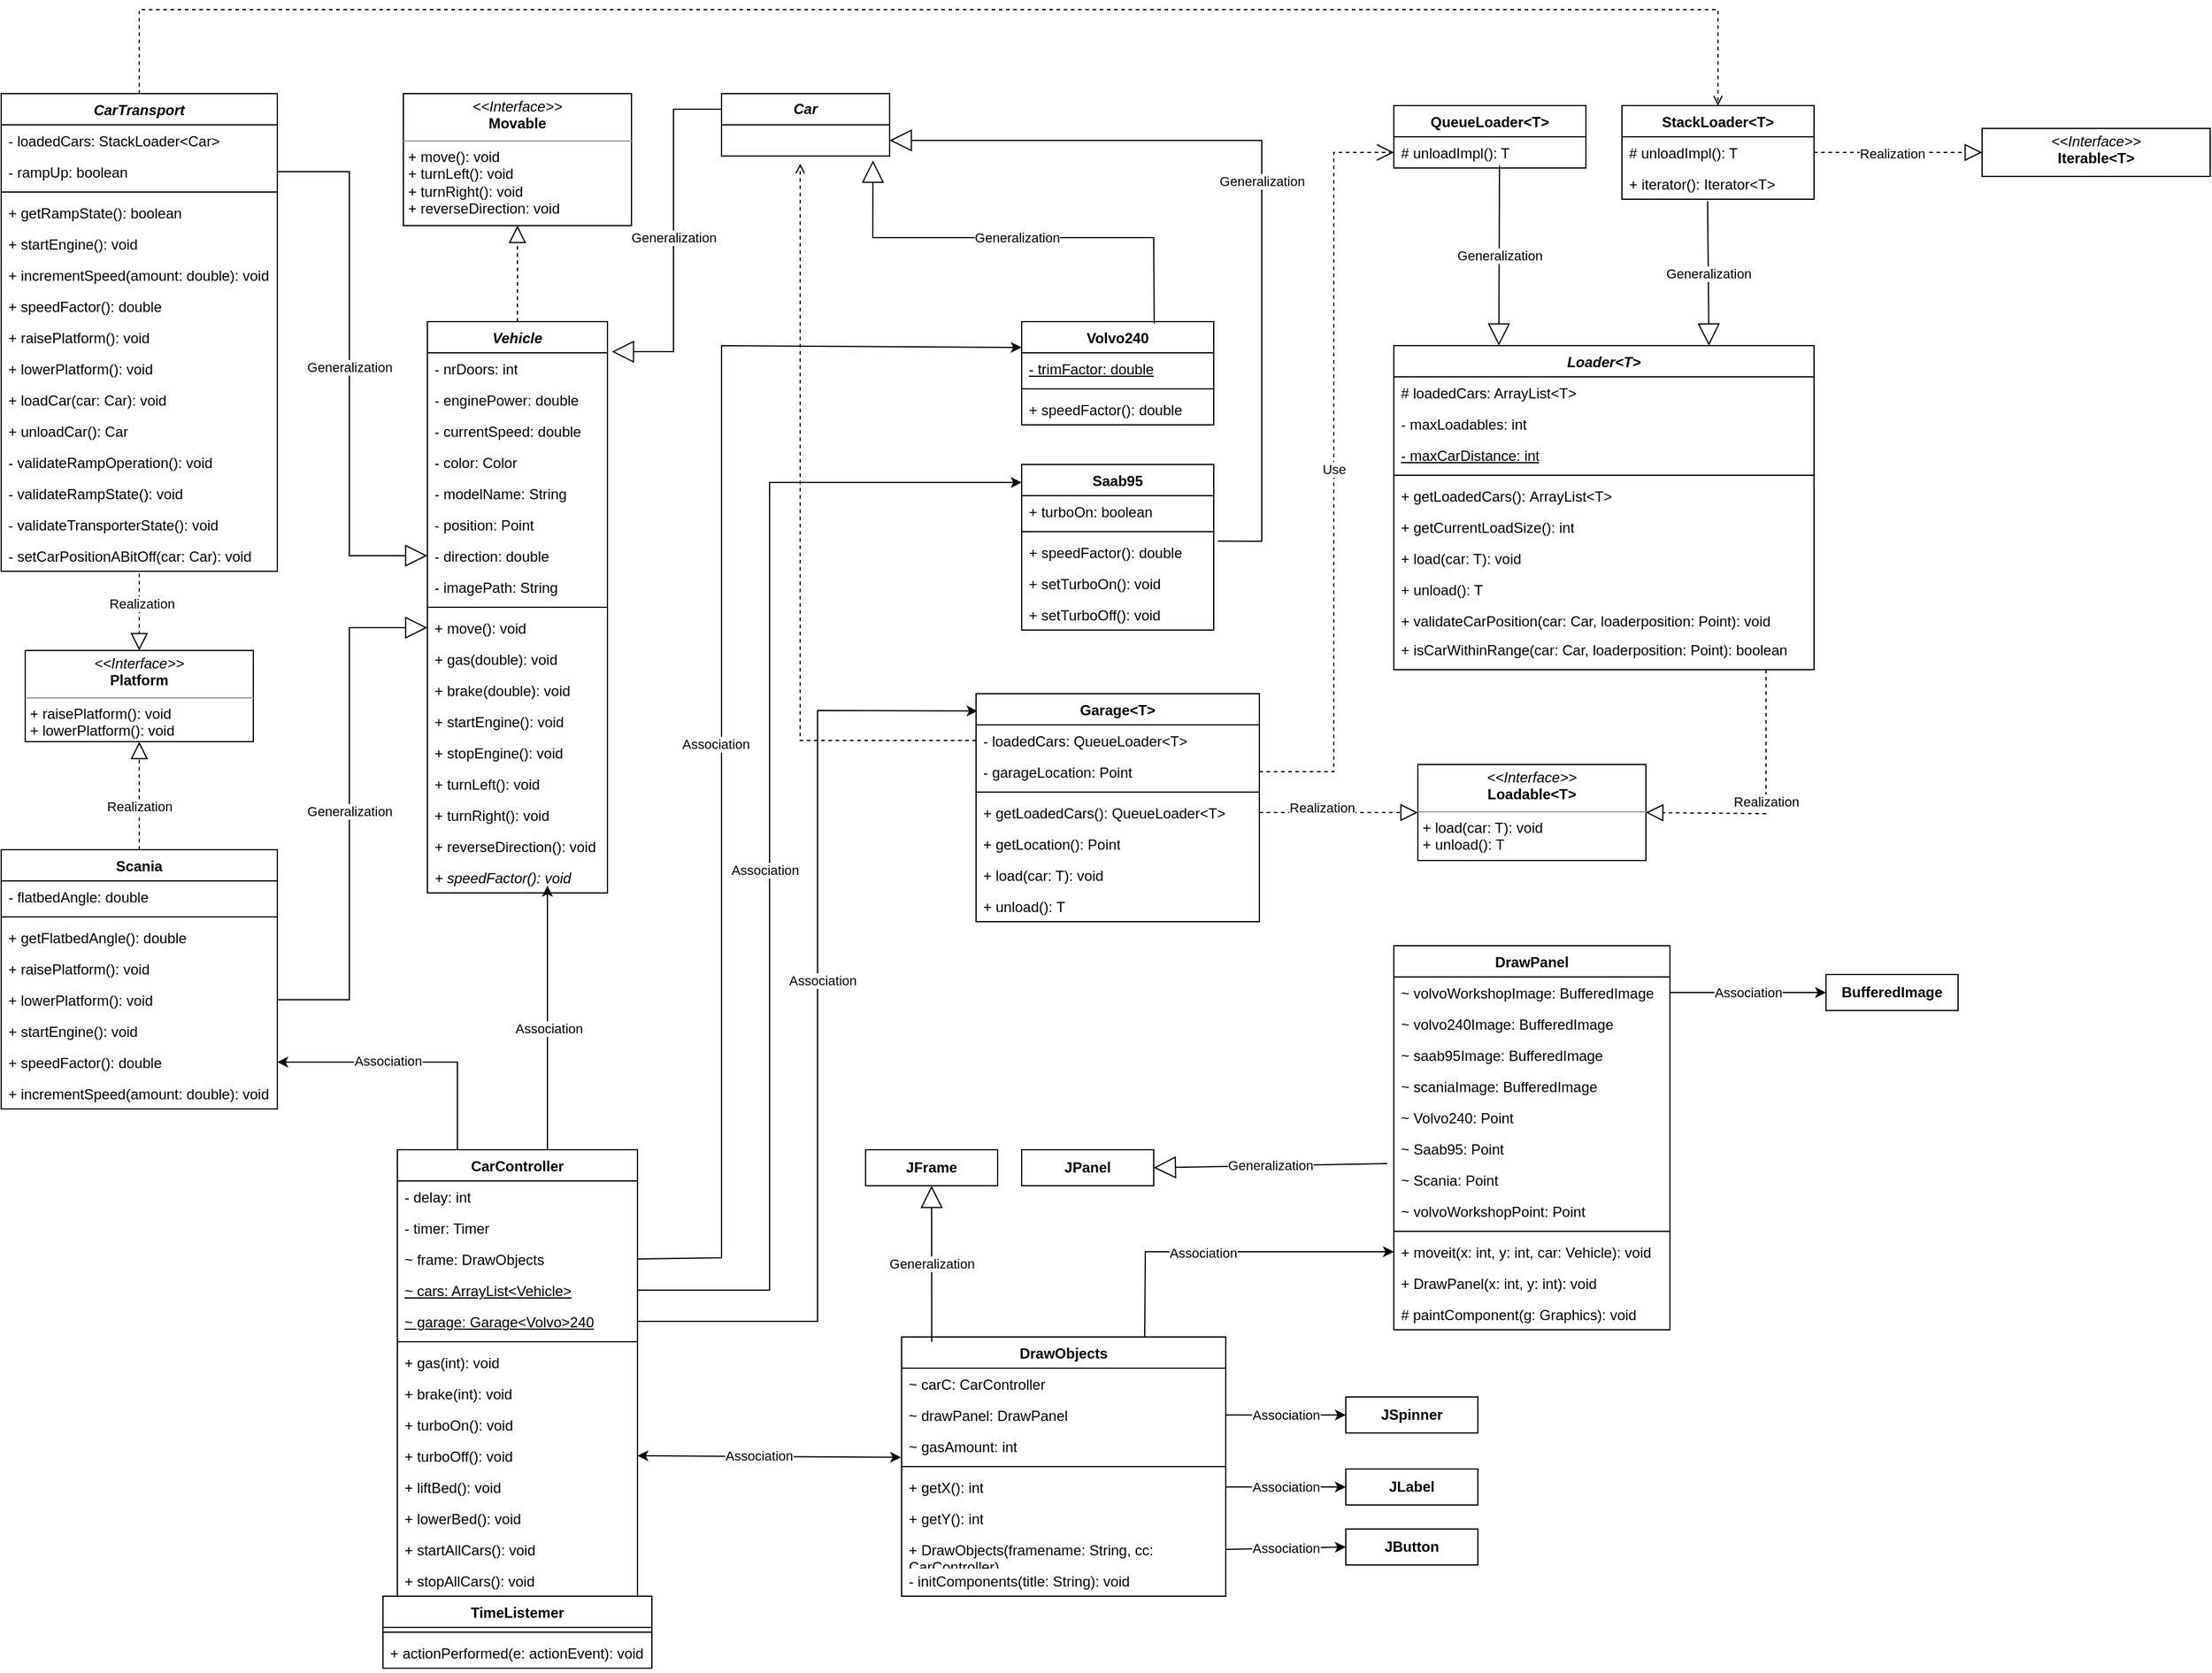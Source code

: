 <mxfile version="23.1.4" type="google">
  <diagram id="R4igt5o9xOAcM-P4blNC" name="Page-2">
    <mxGraphModel grid="1" page="1" gridSize="10" guides="1" tooltips="1" connect="1" arrows="1" fold="1" pageScale="1" pageWidth="827" pageHeight="1169" math="0" shadow="0">
      <root>
        <mxCell id="0" />
        <mxCell id="1" parent="0" />
        <mxCell id="zq9i1RVBZNLMBS9eF87K-2" value="CarController" style="swimlane;fontStyle=1;align=center;verticalAlign=top;childLayout=stackLayout;horizontal=1;startSize=26;horizontalStack=0;resizeParent=1;resizeParentMax=0;resizeLast=0;collapsible=1;marginBottom=0;whiteSpace=wrap;html=1;" vertex="1" parent="1">
          <mxGeometry x="210" y="990" width="200" height="372" as="geometry" />
        </mxCell>
        <mxCell id="zq9i1RVBZNLMBS9eF87K-3" value="- delay: int" style="text;strokeColor=none;fillColor=none;align=left;verticalAlign=top;spacingLeft=4;spacingRight=4;overflow=hidden;rotatable=0;points=[[0,0.5],[1,0.5]];portConstraint=eastwest;whiteSpace=wrap;html=1;" vertex="1" parent="zq9i1RVBZNLMBS9eF87K-2">
          <mxGeometry y="26" width="200" height="26" as="geometry" />
        </mxCell>
        <mxCell id="zq9i1RVBZNLMBS9eF87K-7" value="- timer: Timer" style="text;strokeColor=none;fillColor=none;align=left;verticalAlign=top;spacingLeft=4;spacingRight=4;overflow=hidden;rotatable=0;points=[[0,0.5],[1,0.5]];portConstraint=eastwest;whiteSpace=wrap;html=1;" vertex="1" parent="zq9i1RVBZNLMBS9eF87K-2">
          <mxGeometry y="52" width="200" height="26" as="geometry" />
        </mxCell>
        <mxCell id="zq9i1RVBZNLMBS9eF87K-8" value="~&amp;nbsp;frame: DrawObjects" style="text;strokeColor=none;fillColor=none;align=left;verticalAlign=top;spacingLeft=4;spacingRight=4;overflow=hidden;rotatable=0;points=[[0,0.5],[1,0.5]];portConstraint=eastwest;whiteSpace=wrap;html=1;" vertex="1" parent="zq9i1RVBZNLMBS9eF87K-2">
          <mxGeometry y="78" width="200" height="26" as="geometry" />
        </mxCell>
        <mxCell id="zq9i1RVBZNLMBS9eF87K-9" value="&lt;u&gt;~&amp;nbsp;cars: ArrayList&amp;lt;Vehicle&amp;gt;&lt;/u&gt;" style="text;strokeColor=none;fillColor=none;align=left;verticalAlign=top;spacingLeft=4;spacingRight=4;overflow=hidden;rotatable=0;points=[[0,0.5],[1,0.5]];portConstraint=eastwest;whiteSpace=wrap;html=1;" vertex="1" parent="zq9i1RVBZNLMBS9eF87K-2">
          <mxGeometry y="104" width="200" height="26" as="geometry" />
        </mxCell>
        <mxCell id="zq9i1RVBZNLMBS9eF87K-10" value="&lt;u&gt;~&amp;nbsp;garage: Garage&amp;lt;Volvo&amp;gt;240&lt;/u&gt;" style="text;strokeColor=none;fillColor=none;align=left;verticalAlign=top;spacingLeft=4;spacingRight=4;overflow=hidden;rotatable=0;points=[[0,0.5],[1,0.5]];portConstraint=eastwest;whiteSpace=wrap;html=1;" vertex="1" parent="zq9i1RVBZNLMBS9eF87K-2">
          <mxGeometry y="130" width="200" height="26" as="geometry" />
        </mxCell>
        <mxCell id="zq9i1RVBZNLMBS9eF87K-4" value="" style="line;strokeWidth=1;fillColor=none;align=left;verticalAlign=middle;spacingTop=-1;spacingLeft=3;spacingRight=3;rotatable=0;labelPosition=right;points=[];portConstraint=eastwest;strokeColor=inherit;" vertex="1" parent="zq9i1RVBZNLMBS9eF87K-2">
          <mxGeometry y="156" width="200" height="8" as="geometry" />
        </mxCell>
        <mxCell id="zq9i1RVBZNLMBS9eF87K-5" value="+ gas(int): void" style="text;strokeColor=none;fillColor=none;align=left;verticalAlign=top;spacingLeft=4;spacingRight=4;overflow=hidden;rotatable=0;points=[[0,0.5],[1,0.5]];portConstraint=eastwest;whiteSpace=wrap;html=1;" vertex="1" parent="zq9i1RVBZNLMBS9eF87K-2">
          <mxGeometry y="164" width="200" height="26" as="geometry" />
        </mxCell>
        <mxCell id="gwuU5ODGsPlOElXGlEPq-1" value="+ brake(int): void" style="text;strokeColor=none;fillColor=none;align=left;verticalAlign=top;spacingLeft=4;spacingRight=4;overflow=hidden;rotatable=0;points=[[0,0.5],[1,0.5]];portConstraint=eastwest;whiteSpace=wrap;html=1;" vertex="1" parent="zq9i1RVBZNLMBS9eF87K-2">
          <mxGeometry y="190" width="200" height="26" as="geometry" />
        </mxCell>
        <mxCell id="gwuU5ODGsPlOElXGlEPq-2" value="+ turboOn(): void" style="text;strokeColor=none;fillColor=none;align=left;verticalAlign=top;spacingLeft=4;spacingRight=4;overflow=hidden;rotatable=0;points=[[0,0.5],[1,0.5]];portConstraint=eastwest;whiteSpace=wrap;html=1;" vertex="1" parent="zq9i1RVBZNLMBS9eF87K-2">
          <mxGeometry y="216" width="200" height="26" as="geometry" />
        </mxCell>
        <mxCell id="gwuU5ODGsPlOElXGlEPq-3" value="+ turboOff(): void" style="text;strokeColor=none;fillColor=none;align=left;verticalAlign=top;spacingLeft=4;spacingRight=4;overflow=hidden;rotatable=0;points=[[0,0.5],[1,0.5]];portConstraint=eastwest;whiteSpace=wrap;html=1;" vertex="1" parent="zq9i1RVBZNLMBS9eF87K-2">
          <mxGeometry y="242" width="200" height="26" as="geometry" />
        </mxCell>
        <mxCell id="gwuU5ODGsPlOElXGlEPq-4" value="+ liftBed(): void" style="text;strokeColor=none;fillColor=none;align=left;verticalAlign=top;spacingLeft=4;spacingRight=4;overflow=hidden;rotatable=0;points=[[0,0.5],[1,0.5]];portConstraint=eastwest;whiteSpace=wrap;html=1;" vertex="1" parent="zq9i1RVBZNLMBS9eF87K-2">
          <mxGeometry y="268" width="200" height="26" as="geometry" />
        </mxCell>
        <mxCell id="gwuU5ODGsPlOElXGlEPq-5" value="+ lowerBed(): void" style="text;strokeColor=none;fillColor=none;align=left;verticalAlign=top;spacingLeft=4;spacingRight=4;overflow=hidden;rotatable=0;points=[[0,0.5],[1,0.5]];portConstraint=eastwest;whiteSpace=wrap;html=1;" vertex="1" parent="zq9i1RVBZNLMBS9eF87K-2">
          <mxGeometry y="294" width="200" height="26" as="geometry" />
        </mxCell>
        <mxCell id="gwuU5ODGsPlOElXGlEPq-6" value="+ startAllCars(): void" style="text;strokeColor=none;fillColor=none;align=left;verticalAlign=top;spacingLeft=4;spacingRight=4;overflow=hidden;rotatable=0;points=[[0,0.5],[1,0.5]];portConstraint=eastwest;whiteSpace=wrap;html=1;" vertex="1" parent="zq9i1RVBZNLMBS9eF87K-2">
          <mxGeometry y="320" width="200" height="26" as="geometry" />
        </mxCell>
        <mxCell id="gwuU5ODGsPlOElXGlEPq-7" value="+ stopAllCars(): void" style="text;strokeColor=none;fillColor=none;align=left;verticalAlign=top;spacingLeft=4;spacingRight=4;overflow=hidden;rotatable=0;points=[[0,0.5],[1,0.5]];portConstraint=eastwest;whiteSpace=wrap;html=1;" vertex="1" parent="zq9i1RVBZNLMBS9eF87K-2">
          <mxGeometry y="346" width="200" height="26" as="geometry" />
        </mxCell>
        <mxCell id="jZX_VQ2PAZwI73pIx6gz-1" value="DrawObjects" style="swimlane;fontStyle=1;align=center;verticalAlign=top;childLayout=stackLayout;horizontal=1;startSize=26;horizontalStack=0;resizeParent=1;resizeParentMax=0;resizeLast=0;collapsible=1;marginBottom=0;whiteSpace=wrap;html=1;" vertex="1" parent="1">
          <mxGeometry x="630" y="1146" width="270" height="216" as="geometry" />
        </mxCell>
        <mxCell id="jZX_VQ2PAZwI73pIx6gz-2" value="~ carC: CarController" style="text;strokeColor=none;fillColor=none;align=left;verticalAlign=top;spacingLeft=4;spacingRight=4;overflow=hidden;rotatable=0;points=[[0,0.5],[1,0.5]];portConstraint=eastwest;whiteSpace=wrap;html=1;" vertex="1" parent="jZX_VQ2PAZwI73pIx6gz-1">
          <mxGeometry y="26" width="270" height="26" as="geometry" />
        </mxCell>
        <mxCell id="OE6Sxg3GEj1yfLS4yZ16-30" value="~&amp;nbsp;drawPanel: DrawPanel" style="text;strokeColor=none;fillColor=none;align=left;verticalAlign=top;spacingLeft=4;spacingRight=4;overflow=hidden;rotatable=0;points=[[0,0.5],[1,0.5]];portConstraint=eastwest;whiteSpace=wrap;html=1;" vertex="1" parent="jZX_VQ2PAZwI73pIx6gz-1">
          <mxGeometry y="52" width="270" height="26" as="geometry" />
        </mxCell>
        <mxCell id="OE6Sxg3GEj1yfLS4yZ16-31" value="~ gasAmount: int" style="text;strokeColor=none;fillColor=none;align=left;verticalAlign=top;spacingLeft=4;spacingRight=4;overflow=hidden;rotatable=0;points=[[0,0.5],[1,0.5]];portConstraint=eastwest;whiteSpace=wrap;html=1;" vertex="1" parent="jZX_VQ2PAZwI73pIx6gz-1">
          <mxGeometry y="78" width="270" height="26" as="geometry" />
        </mxCell>
        <mxCell id="jZX_VQ2PAZwI73pIx6gz-3" value="" style="line;strokeWidth=1;fillColor=none;align=left;verticalAlign=middle;spacingTop=-1;spacingLeft=3;spacingRight=3;rotatable=0;labelPosition=right;points=[];portConstraint=eastwest;strokeColor=inherit;" vertex="1" parent="jZX_VQ2PAZwI73pIx6gz-1">
          <mxGeometry y="104" width="270" height="8" as="geometry" />
        </mxCell>
        <mxCell id="jZX_VQ2PAZwI73pIx6gz-4" value="+ getX(): int" style="text;strokeColor=none;fillColor=none;align=left;verticalAlign=top;spacingLeft=4;spacingRight=4;overflow=hidden;rotatable=0;points=[[0,0.5],[1,0.5]];portConstraint=eastwest;whiteSpace=wrap;html=1;" vertex="1" parent="jZX_VQ2PAZwI73pIx6gz-1">
          <mxGeometry y="112" width="270" height="26" as="geometry" />
        </mxCell>
        <mxCell id="OE6Sxg3GEj1yfLS4yZ16-32" value="+ getY(): int" style="text;strokeColor=none;fillColor=none;align=left;verticalAlign=top;spacingLeft=4;spacingRight=4;overflow=hidden;rotatable=0;points=[[0,0.5],[1,0.5]];portConstraint=eastwest;whiteSpace=wrap;html=1;" vertex="1" parent="jZX_VQ2PAZwI73pIx6gz-1">
          <mxGeometry y="138" width="270" height="26" as="geometry" />
        </mxCell>
        <mxCell id="OE6Sxg3GEj1yfLS4yZ16-33" value="+ DrawObjects(framename: String, cc: CarController)" style="text;strokeColor=none;fillColor=none;align=left;verticalAlign=top;spacingLeft=4;spacingRight=4;overflow=hidden;rotatable=0;points=[[0,0.5],[1,0.5]];portConstraint=eastwest;whiteSpace=wrap;html=1;" vertex="1" parent="jZX_VQ2PAZwI73pIx6gz-1">
          <mxGeometry y="164" width="270" height="26" as="geometry" />
        </mxCell>
        <mxCell id="OE6Sxg3GEj1yfLS4yZ16-34" value="- initComponents(title: String): void" style="text;strokeColor=none;fillColor=none;align=left;verticalAlign=top;spacingLeft=4;spacingRight=4;overflow=hidden;rotatable=0;points=[[0,0.5],[1,0.5]];portConstraint=eastwest;whiteSpace=wrap;html=1;" vertex="1" parent="jZX_VQ2PAZwI73pIx6gz-1">
          <mxGeometry y="190" width="270" height="26" as="geometry" />
        </mxCell>
        <mxCell id="cYzZMKrLPD-0MxN3_8T5-1" value="&lt;i&gt;Vehicle&lt;/i&gt;" style="swimlane;fontStyle=1;align=center;verticalAlign=top;childLayout=stackLayout;horizontal=1;startSize=26;horizontalStack=0;resizeParent=1;resizeParentMax=0;resizeLast=0;collapsible=1;marginBottom=0;whiteSpace=wrap;html=1;" vertex="1" parent="1">
          <mxGeometry x="235" y="300" width="150" height="476" as="geometry" />
        </mxCell>
        <mxCell id="cYzZMKrLPD-0MxN3_8T5-2" value="- nrDoors: int" style="text;strokeColor=none;fillColor=none;align=left;verticalAlign=top;spacingLeft=4;spacingRight=4;overflow=hidden;rotatable=0;points=[[0,0.5],[1,0.5]];portConstraint=eastwest;whiteSpace=wrap;html=1;" vertex="1" parent="cYzZMKrLPD-0MxN3_8T5-1">
          <mxGeometry y="26" width="150" height="26" as="geometry" />
        </mxCell>
        <mxCell id="cYzZMKrLPD-0MxN3_8T5-5" value="- enginePower: double" style="text;strokeColor=none;fillColor=none;align=left;verticalAlign=top;spacingLeft=4;spacingRight=4;overflow=hidden;rotatable=0;points=[[0,0.5],[1,0.5]];portConstraint=eastwest;whiteSpace=wrap;html=1;" vertex="1" parent="cYzZMKrLPD-0MxN3_8T5-1">
          <mxGeometry y="52" width="150" height="26" as="geometry" />
        </mxCell>
        <mxCell id="cYzZMKrLPD-0MxN3_8T5-6" value="- currentSpeed: double" style="text;strokeColor=none;fillColor=none;align=left;verticalAlign=top;spacingLeft=4;spacingRight=4;overflow=hidden;rotatable=0;points=[[0,0.5],[1,0.5]];portConstraint=eastwest;whiteSpace=wrap;html=1;" vertex="1" parent="cYzZMKrLPD-0MxN3_8T5-1">
          <mxGeometry y="78" width="150" height="26" as="geometry" />
        </mxCell>
        <mxCell id="cYzZMKrLPD-0MxN3_8T5-7" value="- color: Color" style="text;strokeColor=none;fillColor=none;align=left;verticalAlign=top;spacingLeft=4;spacingRight=4;overflow=hidden;rotatable=0;points=[[0,0.5],[1,0.5]];portConstraint=eastwest;whiteSpace=wrap;html=1;" vertex="1" parent="cYzZMKrLPD-0MxN3_8T5-1">
          <mxGeometry y="104" width="150" height="26" as="geometry" />
        </mxCell>
        <mxCell id="cYzZMKrLPD-0MxN3_8T5-8" value="- modelName: String" style="text;strokeColor=none;fillColor=none;align=left;verticalAlign=top;spacingLeft=4;spacingRight=4;overflow=hidden;rotatable=0;points=[[0,0.5],[1,0.5]];portConstraint=eastwest;whiteSpace=wrap;html=1;" vertex="1" parent="cYzZMKrLPD-0MxN3_8T5-1">
          <mxGeometry y="130" width="150" height="26" as="geometry" />
        </mxCell>
        <mxCell id="cYzZMKrLPD-0MxN3_8T5-9" value="- position: Point" style="text;strokeColor=none;fillColor=none;align=left;verticalAlign=top;spacingLeft=4;spacingRight=4;overflow=hidden;rotatable=0;points=[[0,0.5],[1,0.5]];portConstraint=eastwest;whiteSpace=wrap;html=1;" vertex="1" parent="cYzZMKrLPD-0MxN3_8T5-1">
          <mxGeometry y="156" width="150" height="26" as="geometry" />
        </mxCell>
        <mxCell id="cYzZMKrLPD-0MxN3_8T5-10" value="- direction: double" style="text;strokeColor=none;fillColor=none;align=left;verticalAlign=top;spacingLeft=4;spacingRight=4;overflow=hidden;rotatable=0;points=[[0,0.5],[1,0.5]];portConstraint=eastwest;whiteSpace=wrap;html=1;" vertex="1" parent="cYzZMKrLPD-0MxN3_8T5-1">
          <mxGeometry y="182" width="150" height="26" as="geometry" />
        </mxCell>
        <mxCell id="cYzZMKrLPD-0MxN3_8T5-11" value="- imagePath: String" style="text;strokeColor=none;fillColor=none;align=left;verticalAlign=top;spacingLeft=4;spacingRight=4;overflow=hidden;rotatable=0;points=[[0,0.5],[1,0.5]];portConstraint=eastwest;whiteSpace=wrap;html=1;" vertex="1" parent="cYzZMKrLPD-0MxN3_8T5-1">
          <mxGeometry y="208" width="150" height="26" as="geometry" />
        </mxCell>
        <mxCell id="cYzZMKrLPD-0MxN3_8T5-3" value="" style="line;strokeWidth=1;fillColor=none;align=left;verticalAlign=middle;spacingTop=-1;spacingLeft=3;spacingRight=3;rotatable=0;labelPosition=right;points=[];portConstraint=eastwest;strokeColor=inherit;" vertex="1" parent="cYzZMKrLPD-0MxN3_8T5-1">
          <mxGeometry y="234" width="150" height="8" as="geometry" />
        </mxCell>
        <mxCell id="cYzZMKrLPD-0MxN3_8T5-4" value="+ move(): void" style="text;strokeColor=none;fillColor=none;align=left;verticalAlign=top;spacingLeft=4;spacingRight=4;overflow=hidden;rotatable=0;points=[[0,0.5],[1,0.5]];portConstraint=eastwest;whiteSpace=wrap;html=1;" vertex="1" parent="cYzZMKrLPD-0MxN3_8T5-1">
          <mxGeometry y="242" width="150" height="26" as="geometry" />
        </mxCell>
        <mxCell id="cYzZMKrLPD-0MxN3_8T5-12" value="+ gas(double): void" style="text;strokeColor=none;fillColor=none;align=left;verticalAlign=top;spacingLeft=4;spacingRight=4;overflow=hidden;rotatable=0;points=[[0,0.5],[1,0.5]];portConstraint=eastwest;whiteSpace=wrap;html=1;" vertex="1" parent="cYzZMKrLPD-0MxN3_8T5-1">
          <mxGeometry y="268" width="150" height="26" as="geometry" />
        </mxCell>
        <mxCell id="cYzZMKrLPD-0MxN3_8T5-13" value="+ brake(double): void" style="text;strokeColor=none;fillColor=none;align=left;verticalAlign=top;spacingLeft=4;spacingRight=4;overflow=hidden;rotatable=0;points=[[0,0.5],[1,0.5]];portConstraint=eastwest;whiteSpace=wrap;html=1;" vertex="1" parent="cYzZMKrLPD-0MxN3_8T5-1">
          <mxGeometry y="294" width="150" height="26" as="geometry" />
        </mxCell>
        <mxCell id="cYzZMKrLPD-0MxN3_8T5-14" value="+ startEngine(): void" style="text;strokeColor=none;fillColor=none;align=left;verticalAlign=top;spacingLeft=4;spacingRight=4;overflow=hidden;rotatable=0;points=[[0,0.5],[1,0.5]];portConstraint=eastwest;whiteSpace=wrap;html=1;" vertex="1" parent="cYzZMKrLPD-0MxN3_8T5-1">
          <mxGeometry y="320" width="150" height="26" as="geometry" />
        </mxCell>
        <mxCell id="cYzZMKrLPD-0MxN3_8T5-15" value="+ stopEngine(): void" style="text;strokeColor=none;fillColor=none;align=left;verticalAlign=top;spacingLeft=4;spacingRight=4;overflow=hidden;rotatable=0;points=[[0,0.5],[1,0.5]];portConstraint=eastwest;whiteSpace=wrap;html=1;" vertex="1" parent="cYzZMKrLPD-0MxN3_8T5-1">
          <mxGeometry y="346" width="150" height="26" as="geometry" />
        </mxCell>
        <mxCell id="cYzZMKrLPD-0MxN3_8T5-16" value="+ turnLeft(): void" style="text;strokeColor=none;fillColor=none;align=left;verticalAlign=top;spacingLeft=4;spacingRight=4;overflow=hidden;rotatable=0;points=[[0,0.5],[1,0.5]];portConstraint=eastwest;whiteSpace=wrap;html=1;" vertex="1" parent="cYzZMKrLPD-0MxN3_8T5-1">
          <mxGeometry y="372" width="150" height="26" as="geometry" />
        </mxCell>
        <mxCell id="cYzZMKrLPD-0MxN3_8T5-17" value="+ turnRight(): void" style="text;strokeColor=none;fillColor=none;align=left;verticalAlign=top;spacingLeft=4;spacingRight=4;overflow=hidden;rotatable=0;points=[[0,0.5],[1,0.5]];portConstraint=eastwest;whiteSpace=wrap;html=1;" vertex="1" parent="cYzZMKrLPD-0MxN3_8T5-1">
          <mxGeometry y="398" width="150" height="26" as="geometry" />
        </mxCell>
        <mxCell id="cYzZMKrLPD-0MxN3_8T5-18" value="+ reverseDirection(): void" style="text;strokeColor=none;fillColor=none;align=left;verticalAlign=top;spacingLeft=4;spacingRight=4;overflow=hidden;rotatable=0;points=[[0,0.5],[1,0.5]];portConstraint=eastwest;whiteSpace=wrap;html=1;" vertex="1" parent="cYzZMKrLPD-0MxN3_8T5-1">
          <mxGeometry y="424" width="150" height="26" as="geometry" />
        </mxCell>
        <mxCell id="cYzZMKrLPD-0MxN3_8T5-29" value="&lt;i&gt;+ speedFactor(): void&lt;/i&gt;" style="text;strokeColor=none;fillColor=none;align=left;verticalAlign=top;spacingLeft=4;spacingRight=4;overflow=hidden;rotatable=0;points=[[0,0.5],[1,0.5]];portConstraint=eastwest;whiteSpace=wrap;html=1;" vertex="1" parent="cYzZMKrLPD-0MxN3_8T5-1">
          <mxGeometry y="450" width="150" height="26" as="geometry" />
        </mxCell>
        <mxCell id="cYzZMKrLPD-0MxN3_8T5-20" value="&lt;p style=&quot;margin:0px;margin-top:4px;text-align:center;&quot;&gt;&lt;i&gt;&amp;lt;&amp;lt;Interface&amp;gt;&amp;gt;&lt;/i&gt;&lt;br&gt;&lt;b&gt;Movable&lt;/b&gt;&lt;/p&gt;&lt;hr size=&quot;1&quot;&gt;&lt;p style=&quot;margin:0px;margin-left:4px;&quot;&gt;&lt;span style=&quot;background-color: initial;&quot;&gt;+ move(): void&lt;/span&gt;&lt;br&gt;&lt;/p&gt;&lt;p style=&quot;margin:0px;margin-left:4px;&quot;&gt;+ turnLeft(): void&lt;/p&gt;&lt;p style=&quot;margin:0px;margin-left:4px;&quot;&gt;+ turnRight(): void&lt;/p&gt;&lt;p style=&quot;margin:0px;margin-left:4px;&quot;&gt;+ reverseDirection: void&lt;/p&gt;" style="verticalAlign=top;align=left;overflow=fill;html=1;whiteSpace=wrap;" vertex="1" parent="1">
          <mxGeometry x="215" y="110" width="190" height="110" as="geometry" />
        </mxCell>
        <mxCell id="cYzZMKrLPD-0MxN3_8T5-25" value="&lt;b&gt;&lt;i&gt;Car&lt;/i&gt;&lt;/b&gt;" style="swimlane;fontStyle=0;childLayout=stackLayout;horizontal=1;startSize=26;fillColor=none;horizontalStack=0;resizeParent=1;resizeParentMax=0;resizeLast=0;collapsible=1;marginBottom=0;whiteSpace=wrap;html=1;" vertex="1" parent="1">
          <mxGeometry x="480" y="110" width="140" height="52" as="geometry" />
        </mxCell>
        <mxCell id="cYzZMKrLPD-0MxN3_8T5-27" value="&amp;nbsp;&amp;nbsp;" style="text;strokeColor=none;fillColor=none;align=left;verticalAlign=top;spacingLeft=4;spacingRight=4;overflow=hidden;rotatable=0;points=[[0,0.5],[1,0.5]];portConstraint=eastwest;whiteSpace=wrap;html=1;" vertex="1" parent="cYzZMKrLPD-0MxN3_8T5-25">
          <mxGeometry y="26" width="140" height="26" as="geometry" />
        </mxCell>
        <mxCell id="cYzZMKrLPD-0MxN3_8T5-30" value="Saab95" style="swimlane;fontStyle=1;align=center;verticalAlign=top;childLayout=stackLayout;horizontal=1;startSize=26;horizontalStack=0;resizeParent=1;resizeParentMax=0;resizeLast=0;collapsible=1;marginBottom=0;whiteSpace=wrap;html=1;" vertex="1" parent="1">
          <mxGeometry x="730" y="419" width="160" height="138" as="geometry" />
        </mxCell>
        <mxCell id="cYzZMKrLPD-0MxN3_8T5-31" value="+ turboOn: boolean" style="text;strokeColor=none;fillColor=none;align=left;verticalAlign=top;spacingLeft=4;spacingRight=4;overflow=hidden;rotatable=0;points=[[0,0.5],[1,0.5]];portConstraint=eastwest;whiteSpace=wrap;html=1;" vertex="1" parent="cYzZMKrLPD-0MxN3_8T5-30">
          <mxGeometry y="26" width="160" height="26" as="geometry" />
        </mxCell>
        <mxCell id="cYzZMKrLPD-0MxN3_8T5-32" value="" style="line;strokeWidth=1;fillColor=none;align=left;verticalAlign=middle;spacingTop=-1;spacingLeft=3;spacingRight=3;rotatable=0;labelPosition=right;points=[];portConstraint=eastwest;strokeColor=inherit;" vertex="1" parent="cYzZMKrLPD-0MxN3_8T5-30">
          <mxGeometry y="52" width="160" height="8" as="geometry" />
        </mxCell>
        <mxCell id="cYzZMKrLPD-0MxN3_8T5-33" value="+ speedFactor(): double" style="text;strokeColor=none;fillColor=none;align=left;verticalAlign=top;spacingLeft=4;spacingRight=4;overflow=hidden;rotatable=0;points=[[0,0.5],[1,0.5]];portConstraint=eastwest;whiteSpace=wrap;html=1;" vertex="1" parent="cYzZMKrLPD-0MxN3_8T5-30">
          <mxGeometry y="60" width="160" height="26" as="geometry" />
        </mxCell>
        <mxCell id="cYzZMKrLPD-0MxN3_8T5-34" value="+ setTurboOn(): void" style="text;strokeColor=none;fillColor=none;align=left;verticalAlign=top;spacingLeft=4;spacingRight=4;overflow=hidden;rotatable=0;points=[[0,0.5],[1,0.5]];portConstraint=eastwest;whiteSpace=wrap;html=1;" vertex="1" parent="cYzZMKrLPD-0MxN3_8T5-30">
          <mxGeometry y="86" width="160" height="26" as="geometry" />
        </mxCell>
        <mxCell id="cYzZMKrLPD-0MxN3_8T5-35" value="+ setTurboOff(): void" style="text;strokeColor=none;fillColor=none;align=left;verticalAlign=top;spacingLeft=4;spacingRight=4;overflow=hidden;rotatable=0;points=[[0,0.5],[1,0.5]];portConstraint=eastwest;whiteSpace=wrap;html=1;" vertex="1" parent="cYzZMKrLPD-0MxN3_8T5-30">
          <mxGeometry y="112" width="160" height="26" as="geometry" />
        </mxCell>
        <mxCell id="cYzZMKrLPD-0MxN3_8T5-36" value="Volvo240" style="swimlane;fontStyle=1;align=center;verticalAlign=top;childLayout=stackLayout;horizontal=1;startSize=26;horizontalStack=0;resizeParent=1;resizeParentMax=0;resizeLast=0;collapsible=1;marginBottom=0;whiteSpace=wrap;html=1;" vertex="1" parent="1">
          <mxGeometry x="730" y="300" width="160" height="86" as="geometry" />
        </mxCell>
        <mxCell id="cYzZMKrLPD-0MxN3_8T5-37" value="&lt;u&gt;- trimFactor: double&lt;/u&gt;" style="text;strokeColor=none;fillColor=none;align=left;verticalAlign=top;spacingLeft=4;spacingRight=4;overflow=hidden;rotatable=0;points=[[0,0.5],[1,0.5]];portConstraint=eastwest;whiteSpace=wrap;html=1;" vertex="1" parent="cYzZMKrLPD-0MxN3_8T5-36">
          <mxGeometry y="26" width="160" height="26" as="geometry" />
        </mxCell>
        <mxCell id="cYzZMKrLPD-0MxN3_8T5-38" value="" style="line;strokeWidth=1;fillColor=none;align=left;verticalAlign=middle;spacingTop=-1;spacingLeft=3;spacingRight=3;rotatable=0;labelPosition=right;points=[];portConstraint=eastwest;strokeColor=inherit;" vertex="1" parent="cYzZMKrLPD-0MxN3_8T5-36">
          <mxGeometry y="52" width="160" height="8" as="geometry" />
        </mxCell>
        <mxCell id="cYzZMKrLPD-0MxN3_8T5-39" value="+ speedFactor(): double" style="text;strokeColor=none;fillColor=none;align=left;verticalAlign=top;spacingLeft=4;spacingRight=4;overflow=hidden;rotatable=0;points=[[0,0.5],[1,0.5]];portConstraint=eastwest;whiteSpace=wrap;html=1;" vertex="1" parent="cYzZMKrLPD-0MxN3_8T5-36">
          <mxGeometry y="60" width="160" height="26" as="geometry" />
        </mxCell>
        <mxCell id="cYzZMKrLPD-0MxN3_8T5-42" value="Scania" style="swimlane;fontStyle=1;align=center;verticalAlign=top;childLayout=stackLayout;horizontal=1;startSize=26;horizontalStack=0;resizeParent=1;resizeParentMax=0;resizeLast=0;collapsible=1;marginBottom=0;whiteSpace=wrap;html=1;" vertex="1" parent="1">
          <mxGeometry x="-120" y="740" width="230" height="216" as="geometry" />
        </mxCell>
        <mxCell id="cYzZMKrLPD-0MxN3_8T5-43" value="- flatbedAngle: double" style="text;strokeColor=none;fillColor=none;align=left;verticalAlign=top;spacingLeft=4;spacingRight=4;overflow=hidden;rotatable=0;points=[[0,0.5],[1,0.5]];portConstraint=eastwest;whiteSpace=wrap;html=1;" vertex="1" parent="cYzZMKrLPD-0MxN3_8T5-42">
          <mxGeometry y="26" width="230" height="26" as="geometry" />
        </mxCell>
        <mxCell id="cYzZMKrLPD-0MxN3_8T5-44" value="" style="line;strokeWidth=1;fillColor=none;align=left;verticalAlign=middle;spacingTop=-1;spacingLeft=3;spacingRight=3;rotatable=0;labelPosition=right;points=[];portConstraint=eastwest;strokeColor=inherit;" vertex="1" parent="cYzZMKrLPD-0MxN3_8T5-42">
          <mxGeometry y="52" width="230" height="8" as="geometry" />
        </mxCell>
        <mxCell id="cYzZMKrLPD-0MxN3_8T5-45" value="+ getFlatbedAngle(): double" style="text;strokeColor=none;fillColor=none;align=left;verticalAlign=top;spacingLeft=4;spacingRight=4;overflow=hidden;rotatable=0;points=[[0,0.5],[1,0.5]];portConstraint=eastwest;whiteSpace=wrap;html=1;" vertex="1" parent="cYzZMKrLPD-0MxN3_8T5-42">
          <mxGeometry y="60" width="230" height="26" as="geometry" />
        </mxCell>
        <mxCell id="cYzZMKrLPD-0MxN3_8T5-46" value="+ raisePlatform(): void" style="text;strokeColor=none;fillColor=none;align=left;verticalAlign=top;spacingLeft=4;spacingRight=4;overflow=hidden;rotatable=0;points=[[0,0.5],[1,0.5]];portConstraint=eastwest;whiteSpace=wrap;html=1;" vertex="1" parent="cYzZMKrLPD-0MxN3_8T5-42">
          <mxGeometry y="86" width="230" height="26" as="geometry" />
        </mxCell>
        <mxCell id="cYzZMKrLPD-0MxN3_8T5-47" value="+ lowerPlatform(): void" style="text;strokeColor=none;fillColor=none;align=left;verticalAlign=top;spacingLeft=4;spacingRight=4;overflow=hidden;rotatable=0;points=[[0,0.5],[1,0.5]];portConstraint=eastwest;whiteSpace=wrap;html=1;" vertex="1" parent="cYzZMKrLPD-0MxN3_8T5-42">
          <mxGeometry y="112" width="230" height="26" as="geometry" />
        </mxCell>
        <mxCell id="cYzZMKrLPD-0MxN3_8T5-48" value="+ startEngine(): void" style="text;strokeColor=none;fillColor=none;align=left;verticalAlign=top;spacingLeft=4;spacingRight=4;overflow=hidden;rotatable=0;points=[[0,0.5],[1,0.5]];portConstraint=eastwest;whiteSpace=wrap;html=1;" vertex="1" parent="cYzZMKrLPD-0MxN3_8T5-42">
          <mxGeometry y="138" width="230" height="26" as="geometry" />
        </mxCell>
        <mxCell id="cYzZMKrLPD-0MxN3_8T5-49" value="+ speedFactor(): double" style="text;strokeColor=none;fillColor=none;align=left;verticalAlign=top;spacingLeft=4;spacingRight=4;overflow=hidden;rotatable=0;points=[[0,0.5],[1,0.5]];portConstraint=eastwest;whiteSpace=wrap;html=1;" vertex="1" parent="cYzZMKrLPD-0MxN3_8T5-42">
          <mxGeometry y="164" width="230" height="26" as="geometry" />
        </mxCell>
        <mxCell id="cYzZMKrLPD-0MxN3_8T5-50" value="+ incrementSpeed(amount: double): void" style="text;strokeColor=none;fillColor=none;align=left;verticalAlign=top;spacingLeft=4;spacingRight=4;overflow=hidden;rotatable=0;points=[[0,0.5],[1,0.5]];portConstraint=eastwest;whiteSpace=wrap;html=1;" vertex="1" parent="cYzZMKrLPD-0MxN3_8T5-42">
          <mxGeometry y="190" width="230" height="26" as="geometry" />
        </mxCell>
        <mxCell id="cYzZMKrLPD-0MxN3_8T5-51" value="&lt;p style=&quot;margin:0px;margin-top:4px;text-align:center;&quot;&gt;&lt;i&gt;&amp;lt;&amp;lt;Interface&amp;gt;&amp;gt;&lt;/i&gt;&lt;br&gt;&lt;b&gt;Platform&lt;/b&gt;&lt;/p&gt;&lt;hr size=&quot;1&quot;&gt;&lt;p style=&quot;margin:0px;margin-left:4px;&quot;&gt;&lt;span style=&quot;background-color: initial;&quot;&gt;+ raisePlatform(): void&lt;/span&gt;&lt;/p&gt;&lt;p style=&quot;margin:0px;margin-left:4px;&quot;&gt;&lt;span style=&quot;background-color: initial;&quot;&gt;+ lowerPlatform(): void&lt;/span&gt;&lt;br&gt;&lt;/p&gt;" style="verticalAlign=top;align=left;overflow=fill;html=1;whiteSpace=wrap;" vertex="1" parent="1">
          <mxGeometry x="-100" y="574" width="190" height="76" as="geometry" />
        </mxCell>
        <mxCell id="cYzZMKrLPD-0MxN3_8T5-52" value="&lt;p style=&quot;margin:0px;margin-top:4px;text-align:center;&quot;&gt;&lt;i&gt;&amp;lt;&amp;lt;Interface&amp;gt;&amp;gt;&lt;/i&gt;&lt;br&gt;&lt;b&gt;Loadable&amp;lt;T&amp;gt;&lt;/b&gt;&lt;/p&gt;&lt;hr size=&quot;1&quot;&gt;&lt;p style=&quot;margin:0px;margin-left:4px;&quot;&gt;&lt;span style=&quot;background-color: initial;&quot;&gt;+ load(car: T): void&lt;/span&gt;&lt;/p&gt;&lt;p style=&quot;margin:0px;margin-left:4px;&quot;&gt;&lt;span style=&quot;background-color: initial;&quot;&gt;+ unload(): T&lt;/span&gt;&lt;br&gt;&lt;/p&gt;" style="verticalAlign=top;align=left;overflow=fill;html=1;whiteSpace=wrap;" vertex="1" parent="1">
          <mxGeometry x="1060" y="669" width="190" height="80" as="geometry" />
        </mxCell>
        <mxCell id="cYzZMKrLPD-0MxN3_8T5-53" value="Garage&amp;lt;T&amp;gt;" style="swimlane;fontStyle=1;align=center;verticalAlign=top;childLayout=stackLayout;horizontal=1;startSize=26;horizontalStack=0;resizeParent=1;resizeParentMax=0;resizeLast=0;collapsible=1;marginBottom=0;whiteSpace=wrap;html=1;" vertex="1" parent="1">
          <mxGeometry x="692" y="610" width="236" height="190" as="geometry" />
        </mxCell>
        <mxCell id="cYzZMKrLPD-0MxN3_8T5-54" value="- loadedCars: QueueLoader&amp;lt;T&amp;gt;" style="text;strokeColor=none;fillColor=none;align=left;verticalAlign=top;spacingLeft=4;spacingRight=4;overflow=hidden;rotatable=0;points=[[0,0.5],[1,0.5]];portConstraint=eastwest;whiteSpace=wrap;html=1;" vertex="1" parent="cYzZMKrLPD-0MxN3_8T5-53">
          <mxGeometry y="26" width="236" height="26" as="geometry" />
        </mxCell>
        <mxCell id="cYzZMKrLPD-0MxN3_8T5-55" value="- garageLocation: Point" style="text;strokeColor=none;fillColor=none;align=left;verticalAlign=top;spacingLeft=4;spacingRight=4;overflow=hidden;rotatable=0;points=[[0,0.5],[1,0.5]];portConstraint=eastwest;whiteSpace=wrap;html=1;" vertex="1" parent="cYzZMKrLPD-0MxN3_8T5-53">
          <mxGeometry y="52" width="236" height="26" as="geometry" />
        </mxCell>
        <mxCell id="cYzZMKrLPD-0MxN3_8T5-59" value="" style="line;strokeWidth=1;fillColor=none;align=left;verticalAlign=middle;spacingTop=-1;spacingLeft=3;spacingRight=3;rotatable=0;labelPosition=right;points=[];portConstraint=eastwest;strokeColor=inherit;" vertex="1" parent="cYzZMKrLPD-0MxN3_8T5-53">
          <mxGeometry y="78" width="236" height="8" as="geometry" />
        </mxCell>
        <mxCell id="cYzZMKrLPD-0MxN3_8T5-60" value="+ getLoadedCars(): QueueLoader&amp;lt;T&amp;gt;" style="text;strokeColor=none;fillColor=none;align=left;verticalAlign=top;spacingLeft=4;spacingRight=4;overflow=hidden;rotatable=0;points=[[0,0.5],[1,0.5]];portConstraint=eastwest;whiteSpace=wrap;html=1;" vertex="1" parent="cYzZMKrLPD-0MxN3_8T5-53">
          <mxGeometry y="86" width="236" height="26" as="geometry" />
        </mxCell>
        <mxCell id="cYzZMKrLPD-0MxN3_8T5-61" value="+ getLocation(): Point" style="text;strokeColor=none;fillColor=none;align=left;verticalAlign=top;spacingLeft=4;spacingRight=4;overflow=hidden;rotatable=0;points=[[0,0.5],[1,0.5]];portConstraint=eastwest;whiteSpace=wrap;html=1;" vertex="1" parent="cYzZMKrLPD-0MxN3_8T5-53">
          <mxGeometry y="112" width="236" height="26" as="geometry" />
        </mxCell>
        <mxCell id="cYzZMKrLPD-0MxN3_8T5-62" value="+ load(car: T): void" style="text;strokeColor=none;fillColor=none;align=left;verticalAlign=top;spacingLeft=4;spacingRight=4;overflow=hidden;rotatable=0;points=[[0,0.5],[1,0.5]];portConstraint=eastwest;whiteSpace=wrap;html=1;" vertex="1" parent="cYzZMKrLPD-0MxN3_8T5-53">
          <mxGeometry y="138" width="236" height="26" as="geometry" />
        </mxCell>
        <mxCell id="cYzZMKrLPD-0MxN3_8T5-63" value="+ unload(): T" style="text;strokeColor=none;fillColor=none;align=left;verticalAlign=top;spacingLeft=4;spacingRight=4;overflow=hidden;rotatable=0;points=[[0,0.5],[1,0.5]];portConstraint=eastwest;whiteSpace=wrap;html=1;" vertex="1" parent="cYzZMKrLPD-0MxN3_8T5-53">
          <mxGeometry y="164" width="236" height="26" as="geometry" />
        </mxCell>
        <mxCell id="cYzZMKrLPD-0MxN3_8T5-68" value="&lt;i&gt;Loader&amp;lt;T&amp;gt;&lt;/i&gt;" style="swimlane;fontStyle=1;align=center;verticalAlign=top;childLayout=stackLayout;horizontal=1;startSize=26;horizontalStack=0;resizeParent=1;resizeParentMax=0;resizeLast=0;collapsible=1;marginBottom=0;whiteSpace=wrap;html=1;" vertex="1" parent="1">
          <mxGeometry x="1040" y="320" width="350" height="270" as="geometry" />
        </mxCell>
        <mxCell id="cYzZMKrLPD-0MxN3_8T5-69" value="# loadedCars: ArrayList&amp;lt;T&amp;gt;" style="text;strokeColor=none;fillColor=none;align=left;verticalAlign=top;spacingLeft=4;spacingRight=4;overflow=hidden;rotatable=0;points=[[0,0.5],[1,0.5]];portConstraint=eastwest;whiteSpace=wrap;html=1;" vertex="1" parent="cYzZMKrLPD-0MxN3_8T5-68">
          <mxGeometry y="26" width="350" height="26" as="geometry" />
        </mxCell>
        <mxCell id="cYzZMKrLPD-0MxN3_8T5-70" value="- maxLoadables: int" style="text;strokeColor=none;fillColor=none;align=left;verticalAlign=top;spacingLeft=4;spacingRight=4;overflow=hidden;rotatable=0;points=[[0,0.5],[1,0.5]];portConstraint=eastwest;whiteSpace=wrap;html=1;" vertex="1" parent="cYzZMKrLPD-0MxN3_8T5-68">
          <mxGeometry y="52" width="350" height="26" as="geometry" />
        </mxCell>
        <mxCell id="cYzZMKrLPD-0MxN3_8T5-71" value="&lt;u&gt;- maxCarDistance: int&lt;/u&gt;" style="text;strokeColor=none;fillColor=none;align=left;verticalAlign=top;spacingLeft=4;spacingRight=4;overflow=hidden;rotatable=0;points=[[0,0.5],[1,0.5]];portConstraint=eastwest;whiteSpace=wrap;html=1;" vertex="1" parent="cYzZMKrLPD-0MxN3_8T5-68">
          <mxGeometry y="78" width="350" height="26" as="geometry" />
        </mxCell>
        <mxCell id="cYzZMKrLPD-0MxN3_8T5-77" value="" style="line;strokeWidth=1;fillColor=none;align=left;verticalAlign=middle;spacingTop=-1;spacingLeft=3;spacingRight=3;rotatable=0;labelPosition=right;points=[];portConstraint=eastwest;strokeColor=inherit;" vertex="1" parent="cYzZMKrLPD-0MxN3_8T5-68">
          <mxGeometry y="104" width="350" height="8" as="geometry" />
        </mxCell>
        <mxCell id="cYzZMKrLPD-0MxN3_8T5-78" value="+ getLoadedCars():&amp;nbsp;ArrayList&amp;lt;T&amp;gt;" style="text;strokeColor=none;fillColor=none;align=left;verticalAlign=top;spacingLeft=4;spacingRight=4;overflow=hidden;rotatable=0;points=[[0,0.5],[1,0.5]];portConstraint=eastwest;whiteSpace=wrap;html=1;" vertex="1" parent="cYzZMKrLPD-0MxN3_8T5-68">
          <mxGeometry y="112" width="350" height="26" as="geometry" />
        </mxCell>
        <mxCell id="cYzZMKrLPD-0MxN3_8T5-79" value="+ getCurrentLoadSize(): int" style="text;strokeColor=none;fillColor=none;align=left;verticalAlign=top;spacingLeft=4;spacingRight=4;overflow=hidden;rotatable=0;points=[[0,0.5],[1,0.5]];portConstraint=eastwest;whiteSpace=wrap;html=1;" vertex="1" parent="cYzZMKrLPD-0MxN3_8T5-68">
          <mxGeometry y="138" width="350" height="26" as="geometry" />
        </mxCell>
        <mxCell id="cYzZMKrLPD-0MxN3_8T5-80" value="+ load(car: T): void" style="text;strokeColor=none;fillColor=none;align=left;verticalAlign=top;spacingLeft=4;spacingRight=4;overflow=hidden;rotatable=0;points=[[0,0.5],[1,0.5]];portConstraint=eastwest;whiteSpace=wrap;html=1;" vertex="1" parent="cYzZMKrLPD-0MxN3_8T5-68">
          <mxGeometry y="164" width="350" height="26" as="geometry" />
        </mxCell>
        <mxCell id="cYzZMKrLPD-0MxN3_8T5-81" value="+ unload(): T" style="text;strokeColor=none;fillColor=none;align=left;verticalAlign=top;spacingLeft=4;spacingRight=4;overflow=hidden;rotatable=0;points=[[0,0.5],[1,0.5]];portConstraint=eastwest;whiteSpace=wrap;html=1;" vertex="1" parent="cYzZMKrLPD-0MxN3_8T5-68">
          <mxGeometry y="190" width="350" height="26" as="geometry" />
        </mxCell>
        <mxCell id="cYzZMKrLPD-0MxN3_8T5-82" value="+ validateCarPosition(car: Car, loaderposition: Point): void" style="text;strokeColor=none;fillColor=none;align=left;verticalAlign=top;spacingLeft=4;spacingRight=4;overflow=hidden;rotatable=0;points=[[0,0.5],[1,0.5]];portConstraint=eastwest;whiteSpace=wrap;html=1;" vertex="1" parent="cYzZMKrLPD-0MxN3_8T5-68">
          <mxGeometry y="216" width="350" height="24" as="geometry" />
        </mxCell>
        <mxCell id="cYzZMKrLPD-0MxN3_8T5-83" value="+ isCarWithinRange(car: Car, loaderposition: Point): boolean" style="text;strokeColor=none;fillColor=none;align=left;verticalAlign=top;spacingLeft=4;spacingRight=4;overflow=hidden;rotatable=0;points=[[0,0.5],[1,0.5]];portConstraint=eastwest;whiteSpace=wrap;html=1;" vertex="1" parent="cYzZMKrLPD-0MxN3_8T5-68">
          <mxGeometry y="240" width="350" height="30" as="geometry" />
        </mxCell>
        <mxCell id="cYzZMKrLPD-0MxN3_8T5-88" style="edgeStyle=orthogonalEdgeStyle;rounded=0;orthogonalLoop=1;jettySize=auto;html=1;exitX=0.5;exitY=1;exitDx=0;exitDy=0;" edge="1" parent="1" source="cYzZMKrLPD-0MxN3_8T5-52" target="cYzZMKrLPD-0MxN3_8T5-52">
          <mxGeometry relative="1" as="geometry" />
        </mxCell>
        <mxCell id="cYzZMKrLPD-0MxN3_8T5-89" value="QueueLoader&amp;lt;T&amp;gt;" style="swimlane;fontStyle=1;align=center;verticalAlign=top;childLayout=stackLayout;horizontal=1;startSize=26;horizontalStack=0;resizeParent=1;resizeParentMax=0;resizeLast=0;collapsible=1;marginBottom=0;whiteSpace=wrap;html=1;" vertex="1" parent="1">
          <mxGeometry x="1040" y="120" width="160" height="52" as="geometry" />
        </mxCell>
        <mxCell id="cYzZMKrLPD-0MxN3_8T5-92" value="# unloadImpl(): T" style="text;strokeColor=none;fillColor=none;align=left;verticalAlign=top;spacingLeft=4;spacingRight=4;overflow=hidden;rotatable=0;points=[[0,0.5],[1,0.5]];portConstraint=eastwest;whiteSpace=wrap;html=1;" vertex="1" parent="cYzZMKrLPD-0MxN3_8T5-89">
          <mxGeometry y="26" width="160" height="26" as="geometry" />
        </mxCell>
        <mxCell id="cYzZMKrLPD-0MxN3_8T5-93" value="StackLoader&amp;lt;T&amp;gt;" style="swimlane;fontStyle=1;align=center;verticalAlign=top;childLayout=stackLayout;horizontal=1;startSize=26;horizontalStack=0;resizeParent=1;resizeParentMax=0;resizeLast=0;collapsible=1;marginBottom=0;whiteSpace=wrap;html=1;" vertex="1" parent="1">
          <mxGeometry x="1230" y="120" width="160" height="78" as="geometry" />
        </mxCell>
        <mxCell id="cYzZMKrLPD-0MxN3_8T5-96" value="# unloadImpl(): T" style="text;strokeColor=none;fillColor=none;align=left;verticalAlign=top;spacingLeft=4;spacingRight=4;overflow=hidden;rotatable=0;points=[[0,0.5],[1,0.5]];portConstraint=eastwest;whiteSpace=wrap;html=1;" vertex="1" parent="cYzZMKrLPD-0MxN3_8T5-93">
          <mxGeometry y="26" width="160" height="26" as="geometry" />
        </mxCell>
        <mxCell id="cYzZMKrLPD-0MxN3_8T5-94" value="+ iterator(): Iterator&amp;lt;T&amp;gt;" style="text;strokeColor=none;fillColor=none;align=left;verticalAlign=top;spacingLeft=4;spacingRight=4;overflow=hidden;rotatable=0;points=[[0,0.5],[1,0.5]];portConstraint=eastwest;whiteSpace=wrap;html=1;" vertex="1" parent="cYzZMKrLPD-0MxN3_8T5-93">
          <mxGeometry y="52" width="160" height="26" as="geometry" />
        </mxCell>
        <mxCell id="cYzZMKrLPD-0MxN3_8T5-100" value="Generalization" style="endArrow=block;endSize=16;endFill=0;html=1;rounded=0;exitX=0.69;exitY=0.017;exitDx=0;exitDy=0;exitPerimeter=0;entryX=0.901;entryY=1.143;entryDx=0;entryDy=0;entryPerimeter=0;" edge="1" parent="1" source="cYzZMKrLPD-0MxN3_8T5-36" target="cYzZMKrLPD-0MxN3_8T5-27">
          <mxGeometry width="160" relative="1" as="geometry">
            <mxPoint x="90" y="887" as="sourcePoint" />
            <mxPoint x="620" y="200" as="targetPoint" />
            <Array as="points">
              <mxPoint x="840" y="230" />
              <mxPoint x="606" y="230" />
            </Array>
          </mxGeometry>
        </mxCell>
        <mxCell id="cYzZMKrLPD-0MxN3_8T5-102" value="Generalization" style="endArrow=block;endSize=16;endFill=0;html=1;rounded=0;exitX=1.021;exitY=0.148;exitDx=0;exitDy=0;entryX=1;entryY=0.5;entryDx=0;entryDy=0;exitPerimeter=0;" edge="1" parent="1" source="cYzZMKrLPD-0MxN3_8T5-33" target="cYzZMKrLPD-0MxN3_8T5-27">
          <mxGeometry x="-0.01" width="160" relative="1" as="geometry">
            <mxPoint x="460" y="885" as="sourcePoint" />
            <mxPoint x="640" y="492" as="targetPoint" />
            <Array as="points">
              <mxPoint x="930" y="483" />
              <mxPoint x="930" y="149" />
            </Array>
            <mxPoint as="offset" />
          </mxGeometry>
        </mxCell>
        <mxCell id="cYzZMKrLPD-0MxN3_8T5-103" value="Generalization" style="endArrow=block;endSize=16;endFill=0;html=1;rounded=0;exitX=0;exitY=0.25;exitDx=0;exitDy=0;entryX=1.024;entryY=-0.038;entryDx=0;entryDy=0;entryPerimeter=0;" edge="1" parent="1" source="cYzZMKrLPD-0MxN3_8T5-25" target="cYzZMKrLPD-0MxN3_8T5-2">
          <mxGeometry width="160" relative="1" as="geometry">
            <mxPoint x="270" y="700" as="sourcePoint" />
            <mxPoint x="510" y="760" as="targetPoint" />
            <Array as="points">
              <mxPoint x="440" y="123" />
              <mxPoint x="440" y="325" />
            </Array>
          </mxGeometry>
        </mxCell>
        <mxCell id="cYzZMKrLPD-0MxN3_8T5-104" value="" style="endArrow=block;dashed=1;endFill=0;endSize=12;html=1;rounded=0;exitX=0.5;exitY=0;exitDx=0;exitDy=0;" edge="1" parent="1" source="cYzZMKrLPD-0MxN3_8T5-1">
          <mxGeometry width="160" relative="1" as="geometry">
            <mxPoint x="230" y="200" as="sourcePoint" />
            <mxPoint x="310" y="220" as="targetPoint" />
          </mxGeometry>
        </mxCell>
        <mxCell id="cYzZMKrLPD-0MxN3_8T5-106" value="Generalization" style="endArrow=block;endSize=16;endFill=0;html=1;rounded=0;exitX=1;exitY=0.5;exitDx=0;exitDy=0;entryX=0;entryY=0.5;entryDx=0;entryDy=0;" edge="1" parent="1" source="cYzZMKrLPD-0MxN3_8T5-47" target="cYzZMKrLPD-0MxN3_8T5-4">
          <mxGeometry width="160" relative="1" as="geometry">
            <mxPoint x="90" y="630" as="sourcePoint" />
            <mxPoint x="180" y="530" as="targetPoint" />
            <Array as="points">
              <mxPoint x="170" y="865" />
              <mxPoint x="170" y="555" />
            </Array>
          </mxGeometry>
        </mxCell>
        <mxCell id="cYzZMKrLPD-0MxN3_8T5-114" value="Realization" style="endArrow=block;dashed=1;endFill=0;endSize=12;html=1;rounded=0;entryX=1;entryY=0.5;entryDx=0;entryDy=0;exitX=0.886;exitY=1;exitDx=0;exitDy=0;exitPerimeter=0;" edge="1" parent="1" source="cYzZMKrLPD-0MxN3_8T5-83" target="cYzZMKrLPD-0MxN3_8T5-52">
          <mxGeometry width="160" relative="1" as="geometry">
            <mxPoint x="1350" y="600" as="sourcePoint" />
            <mxPoint x="730" y="600" as="targetPoint" />
            <Array as="points">
              <mxPoint x="1350" y="710" />
            </Array>
          </mxGeometry>
        </mxCell>
        <mxCell id="cYzZMKrLPD-0MxN3_8T5-117" value="Generalization" style="endArrow=block;endSize=16;endFill=0;html=1;rounded=0;entryX=0.25;entryY=0;entryDx=0;entryDy=0;" edge="1" parent="1" target="cYzZMKrLPD-0MxN3_8T5-68">
          <mxGeometry width="160" relative="1" as="geometry">
            <mxPoint x="1128" y="170" as="sourcePoint" />
            <mxPoint x="1660" y="830" as="targetPoint" />
          </mxGeometry>
        </mxCell>
        <mxCell id="cYzZMKrLPD-0MxN3_8T5-118" value="Generalization" style="endArrow=block;endSize=16;endFill=0;html=1;rounded=0;exitX=0.446;exitY=1.064;exitDx=0;exitDy=0;entryX=0.75;entryY=0;entryDx=0;entryDy=0;exitPerimeter=0;" edge="1" parent="1" source="cYzZMKrLPD-0MxN3_8T5-94" target="cYzZMKrLPD-0MxN3_8T5-68">
          <mxGeometry width="160" relative="1" as="geometry">
            <mxPoint x="960" y="60" as="sourcePoint" />
            <mxPoint x="1030" y="230" as="targetPoint" />
          </mxGeometry>
        </mxCell>
        <mxCell id="cYzZMKrLPD-0MxN3_8T5-119" value="&lt;p style=&quot;margin:0px;margin-top:4px;text-align:center;&quot;&gt;&lt;i&gt;&amp;lt;&amp;lt;Interface&amp;gt;&amp;gt;&lt;/i&gt;&lt;br&gt;&lt;b&gt;Iterable&amp;lt;T&amp;gt;&lt;/b&gt;&lt;/p&gt;" style="verticalAlign=top;align=left;overflow=fill;html=1;whiteSpace=wrap;" vertex="1" parent="1">
          <mxGeometry x="1530" y="139" width="190" height="40" as="geometry" />
        </mxCell>
        <mxCell id="OE6Sxg3GEj1yfLS4yZ16-2" value="" style="endArrow=block;dashed=1;endFill=0;endSize=12;html=1;rounded=0;exitX=1;exitY=0.5;exitDx=0;exitDy=0;" edge="1" parent="1" source="cYzZMKrLPD-0MxN3_8T5-60">
          <mxGeometry width="160" relative="1" as="geometry">
            <mxPoint x="640" y="730" as="sourcePoint" />
            <mxPoint x="1060" y="709" as="targetPoint" />
          </mxGeometry>
        </mxCell>
        <mxCell id="6Fvowpb6cNLCwyPM5dSb-32" value="Realization" style="edgeLabel;html=1;align=center;verticalAlign=middle;resizable=0;points=[];" connectable="0" vertex="1" parent="OE6Sxg3GEj1yfLS4yZ16-2">
          <mxGeometry x="-0.214" y="4" relative="1" as="geometry">
            <mxPoint as="offset" />
          </mxGeometry>
        </mxCell>
        <mxCell id="OE6Sxg3GEj1yfLS4yZ16-3" value="DrawPanel" style="swimlane;fontStyle=1;align=center;verticalAlign=top;childLayout=stackLayout;horizontal=1;startSize=26;horizontalStack=0;resizeParent=1;resizeParentMax=0;resizeLast=0;collapsible=1;marginBottom=0;whiteSpace=wrap;html=1;" vertex="1" parent="1">
          <mxGeometry x="1040" y="820" width="230" height="320" as="geometry" />
        </mxCell>
        <mxCell id="OE6Sxg3GEj1yfLS4yZ16-4" value="~ volvoWorkshopImage: BufferedImage" style="text;strokeColor=none;fillColor=none;align=left;verticalAlign=top;spacingLeft=4;spacingRight=4;overflow=hidden;rotatable=0;points=[[0,0.5],[1,0.5]];portConstraint=eastwest;whiteSpace=wrap;html=1;" vertex="1" parent="OE6Sxg3GEj1yfLS4yZ16-3">
          <mxGeometry y="26" width="230" height="26" as="geometry" />
        </mxCell>
        <mxCell id="OE6Sxg3GEj1yfLS4yZ16-5" value="~&amp;nbsp;volvo240Image: BufferedImage" style="text;strokeColor=none;fillColor=none;align=left;verticalAlign=top;spacingLeft=4;spacingRight=4;overflow=hidden;rotatable=0;points=[[0,0.5],[1,0.5]];portConstraint=eastwest;whiteSpace=wrap;html=1;" vertex="1" parent="OE6Sxg3GEj1yfLS4yZ16-3">
          <mxGeometry y="52" width="230" height="26" as="geometry" />
        </mxCell>
        <mxCell id="OE6Sxg3GEj1yfLS4yZ16-6" value="~ saab95Image: BufferedImage" style="text;strokeColor=none;fillColor=none;align=left;verticalAlign=top;spacingLeft=4;spacingRight=4;overflow=hidden;rotatable=0;points=[[0,0.5],[1,0.5]];portConstraint=eastwest;whiteSpace=wrap;html=1;" vertex="1" parent="OE6Sxg3GEj1yfLS4yZ16-3">
          <mxGeometry y="78" width="230" height="26" as="geometry" />
        </mxCell>
        <mxCell id="OE6Sxg3GEj1yfLS4yZ16-7" value="~&amp;nbsp;scaniaImage: BufferedImage" style="text;strokeColor=none;fillColor=none;align=left;verticalAlign=top;spacingLeft=4;spacingRight=4;overflow=hidden;rotatable=0;points=[[0,0.5],[1,0.5]];portConstraint=eastwest;whiteSpace=wrap;html=1;" vertex="1" parent="OE6Sxg3GEj1yfLS4yZ16-3">
          <mxGeometry y="104" width="230" height="26" as="geometry" />
        </mxCell>
        <mxCell id="OE6Sxg3GEj1yfLS4yZ16-8" value="~ Volvo240: Point" style="text;strokeColor=none;fillColor=none;align=left;verticalAlign=top;spacingLeft=4;spacingRight=4;overflow=hidden;rotatable=0;points=[[0,0.5],[1,0.5]];portConstraint=eastwest;whiteSpace=wrap;html=1;" vertex="1" parent="OE6Sxg3GEj1yfLS4yZ16-3">
          <mxGeometry y="130" width="230" height="26" as="geometry" />
        </mxCell>
        <mxCell id="OE6Sxg3GEj1yfLS4yZ16-18" value="~ Saab95: Point" style="text;strokeColor=none;fillColor=none;align=left;verticalAlign=top;spacingLeft=4;spacingRight=4;overflow=hidden;rotatable=0;points=[[0,0.5],[1,0.5]];portConstraint=eastwest;whiteSpace=wrap;html=1;" vertex="1" parent="OE6Sxg3GEj1yfLS4yZ16-3">
          <mxGeometry y="156" width="230" height="26" as="geometry" />
        </mxCell>
        <mxCell id="OE6Sxg3GEj1yfLS4yZ16-19" value="~ Scania: Point" style="text;strokeColor=none;fillColor=none;align=left;verticalAlign=top;spacingLeft=4;spacingRight=4;overflow=hidden;rotatable=0;points=[[0,0.5],[1,0.5]];portConstraint=eastwest;whiteSpace=wrap;html=1;" vertex="1" parent="OE6Sxg3GEj1yfLS4yZ16-3">
          <mxGeometry y="182" width="230" height="26" as="geometry" />
        </mxCell>
        <mxCell id="OE6Sxg3GEj1yfLS4yZ16-20" value="~ volvoWorkshopPoint: Point" style="text;strokeColor=none;fillColor=none;align=left;verticalAlign=top;spacingLeft=4;spacingRight=4;overflow=hidden;rotatable=0;points=[[0,0.5],[1,0.5]];portConstraint=eastwest;whiteSpace=wrap;html=1;" vertex="1" parent="OE6Sxg3GEj1yfLS4yZ16-3">
          <mxGeometry y="208" width="230" height="26" as="geometry" />
        </mxCell>
        <mxCell id="OE6Sxg3GEj1yfLS4yZ16-9" value="" style="line;strokeWidth=1;fillColor=none;align=left;verticalAlign=middle;spacingTop=-1;spacingLeft=3;spacingRight=3;rotatable=0;labelPosition=right;points=[];portConstraint=eastwest;strokeColor=inherit;" vertex="1" parent="OE6Sxg3GEj1yfLS4yZ16-3">
          <mxGeometry y="234" width="230" height="8" as="geometry" />
        </mxCell>
        <mxCell id="OE6Sxg3GEj1yfLS4yZ16-10" value="+ moveit(x: int, y: int, car: Vehicle): void" style="text;strokeColor=none;fillColor=none;align=left;verticalAlign=top;spacingLeft=4;spacingRight=4;overflow=hidden;rotatable=0;points=[[0,0.5],[1,0.5]];portConstraint=eastwest;whiteSpace=wrap;html=1;" vertex="1" parent="OE6Sxg3GEj1yfLS4yZ16-3">
          <mxGeometry y="242" width="230" height="26" as="geometry" />
        </mxCell>
        <mxCell id="OE6Sxg3GEj1yfLS4yZ16-11" value="+ DrawPanel(x: int, y: int): void" style="text;strokeColor=none;fillColor=none;align=left;verticalAlign=top;spacingLeft=4;spacingRight=4;overflow=hidden;rotatable=0;points=[[0,0.5],[1,0.5]];portConstraint=eastwest;whiteSpace=wrap;html=1;" vertex="1" parent="OE6Sxg3GEj1yfLS4yZ16-3">
          <mxGeometry y="268" width="230" height="26" as="geometry" />
        </mxCell>
        <mxCell id="OE6Sxg3GEj1yfLS4yZ16-12" value="# paintComponent(g: Graphics): void" style="text;strokeColor=none;fillColor=none;align=left;verticalAlign=top;spacingLeft=4;spacingRight=4;overflow=hidden;rotatable=0;points=[[0,0.5],[1,0.5]];portConstraint=eastwest;whiteSpace=wrap;html=1;" vertex="1" parent="OE6Sxg3GEj1yfLS4yZ16-3">
          <mxGeometry y="294" width="230" height="26" as="geometry" />
        </mxCell>
        <mxCell id="OE6Sxg3GEj1yfLS4yZ16-25" value="&lt;b&gt;JPanel&lt;/b&gt;" style="html=1;whiteSpace=wrap;" vertex="1" parent="1">
          <mxGeometry x="730" y="990" width="110" height="30" as="geometry" />
        </mxCell>
        <mxCell id="OE6Sxg3GEj1yfLS4yZ16-26" value="&lt;b&gt;JFrame&lt;/b&gt;" style="html=1;whiteSpace=wrap;" vertex="1" parent="1">
          <mxGeometry x="600" y="990" width="110" height="30" as="geometry" />
        </mxCell>
        <mxCell id="OE6Sxg3GEj1yfLS4yZ16-27" value="&lt;b&gt;JSpinner&lt;/b&gt;" style="html=1;whiteSpace=wrap;" vertex="1" parent="1">
          <mxGeometry x="1000" y="1196" width="110" height="30" as="geometry" />
        </mxCell>
        <mxCell id="OE6Sxg3GEj1yfLS4yZ16-28" value="&lt;b&gt;JLabel&lt;/b&gt;" style="html=1;whiteSpace=wrap;" vertex="1" parent="1">
          <mxGeometry x="1000" y="1256" width="110" height="30" as="geometry" />
        </mxCell>
        <mxCell id="OE6Sxg3GEj1yfLS4yZ16-29" value="&lt;b&gt;JButton&lt;/b&gt;" style="html=1;whiteSpace=wrap;" vertex="1" parent="1">
          <mxGeometry x="1000" y="1306" width="110" height="30" as="geometry" />
        </mxCell>
        <mxCell id="SzvQUFgtP2D9Fh6m5ksj-1" style="edgeStyle=orthogonalEdgeStyle;rounded=0;orthogonalLoop=1;jettySize=auto;html=1;entryX=0.5;entryY=0;entryDx=0;entryDy=0;dashed=1;endArrow=open;endFill=0;strokeWidth=1;" edge="1" parent="1" source="OE6Sxg3GEj1yfLS4yZ16-35" target="cYzZMKrLPD-0MxN3_8T5-93">
          <mxGeometry relative="1" as="geometry">
            <Array as="points">
              <mxPoint x="-5" y="40" />
              <mxPoint x="1310" y="40" />
            </Array>
          </mxGeometry>
        </mxCell>
        <mxCell id="OE6Sxg3GEj1yfLS4yZ16-35" value="&lt;i&gt;CarTransport&lt;/i&gt;" style="swimlane;fontStyle=1;align=center;verticalAlign=top;childLayout=stackLayout;horizontal=1;startSize=26;horizontalStack=0;resizeParent=1;resizeParentMax=0;resizeLast=0;collapsible=1;marginBottom=0;whiteSpace=wrap;html=1;" vertex="1" parent="1">
          <mxGeometry x="-120" y="110" width="230" height="398" as="geometry" />
        </mxCell>
        <mxCell id="OE6Sxg3GEj1yfLS4yZ16-36" value="- loadedCars: StackLoader&amp;lt;Car&amp;gt;" style="text;strokeColor=none;fillColor=none;align=left;verticalAlign=top;spacingLeft=4;spacingRight=4;overflow=hidden;rotatable=0;points=[[0,0.5],[1,0.5]];portConstraint=eastwest;whiteSpace=wrap;html=1;" vertex="1" parent="OE6Sxg3GEj1yfLS4yZ16-35">
          <mxGeometry y="26" width="230" height="26" as="geometry" />
        </mxCell>
        <mxCell id="OE6Sxg3GEj1yfLS4yZ16-37" value="- rampUp: boolean" style="text;strokeColor=none;fillColor=none;align=left;verticalAlign=top;spacingLeft=4;spacingRight=4;overflow=hidden;rotatable=0;points=[[0,0.5],[1,0.5]];portConstraint=eastwest;whiteSpace=wrap;html=1;" vertex="1" parent="OE6Sxg3GEj1yfLS4yZ16-35">
          <mxGeometry y="52" width="230" height="26" as="geometry" />
        </mxCell>
        <mxCell id="OE6Sxg3GEj1yfLS4yZ16-44" value="" style="line;strokeWidth=1;fillColor=none;align=left;verticalAlign=middle;spacingTop=-1;spacingLeft=3;spacingRight=3;rotatable=0;labelPosition=right;points=[];portConstraint=eastwest;strokeColor=inherit;" vertex="1" parent="OE6Sxg3GEj1yfLS4yZ16-35">
          <mxGeometry y="78" width="230" height="8" as="geometry" />
        </mxCell>
        <mxCell id="OE6Sxg3GEj1yfLS4yZ16-45" value="+ getRampState(): boolean" style="text;strokeColor=none;fillColor=none;align=left;verticalAlign=top;spacingLeft=4;spacingRight=4;overflow=hidden;rotatable=0;points=[[0,0.5],[1,0.5]];portConstraint=eastwest;whiteSpace=wrap;html=1;" vertex="1" parent="OE6Sxg3GEj1yfLS4yZ16-35">
          <mxGeometry y="86" width="230" height="26" as="geometry" />
        </mxCell>
        <mxCell id="OE6Sxg3GEj1yfLS4yZ16-46" value="+ startEngine(): void" style="text;strokeColor=none;fillColor=none;align=left;verticalAlign=top;spacingLeft=4;spacingRight=4;overflow=hidden;rotatable=0;points=[[0,0.5],[1,0.5]];portConstraint=eastwest;whiteSpace=wrap;html=1;" vertex="1" parent="OE6Sxg3GEj1yfLS4yZ16-35">
          <mxGeometry y="112" width="230" height="26" as="geometry" />
        </mxCell>
        <mxCell id="OE6Sxg3GEj1yfLS4yZ16-47" value="+ incrementSpeed(amount: double): void" style="text;strokeColor=none;fillColor=none;align=left;verticalAlign=top;spacingLeft=4;spacingRight=4;overflow=hidden;rotatable=0;points=[[0,0.5],[1,0.5]];portConstraint=eastwest;whiteSpace=wrap;html=1;" vertex="1" parent="OE6Sxg3GEj1yfLS4yZ16-35">
          <mxGeometry y="138" width="230" height="26" as="geometry" />
        </mxCell>
        <mxCell id="OE6Sxg3GEj1yfLS4yZ16-48" value="+ speedFactor(): double" style="text;strokeColor=none;fillColor=none;align=left;verticalAlign=top;spacingLeft=4;spacingRight=4;overflow=hidden;rotatable=0;points=[[0,0.5],[1,0.5]];portConstraint=eastwest;whiteSpace=wrap;html=1;" vertex="1" parent="OE6Sxg3GEj1yfLS4yZ16-35">
          <mxGeometry y="164" width="230" height="26" as="geometry" />
        </mxCell>
        <mxCell id="OE6Sxg3GEj1yfLS4yZ16-49" value="+ raisePlatform(): void" style="text;strokeColor=none;fillColor=none;align=left;verticalAlign=top;spacingLeft=4;spacingRight=4;overflow=hidden;rotatable=0;points=[[0,0.5],[1,0.5]];portConstraint=eastwest;whiteSpace=wrap;html=1;" vertex="1" parent="OE6Sxg3GEj1yfLS4yZ16-35">
          <mxGeometry y="190" width="230" height="26" as="geometry" />
        </mxCell>
        <mxCell id="OE6Sxg3GEj1yfLS4yZ16-50" value="+ lowerPlatform(): void" style="text;strokeColor=none;fillColor=none;align=left;verticalAlign=top;spacingLeft=4;spacingRight=4;overflow=hidden;rotatable=0;points=[[0,0.5],[1,0.5]];portConstraint=eastwest;whiteSpace=wrap;html=1;" vertex="1" parent="OE6Sxg3GEj1yfLS4yZ16-35">
          <mxGeometry y="216" width="230" height="26" as="geometry" />
        </mxCell>
        <mxCell id="OE6Sxg3GEj1yfLS4yZ16-51" value="+ loadCar(car: Car): void" style="text;strokeColor=none;fillColor=none;align=left;verticalAlign=top;spacingLeft=4;spacingRight=4;overflow=hidden;rotatable=0;points=[[0,0.5],[1,0.5]];portConstraint=eastwest;whiteSpace=wrap;html=1;" vertex="1" parent="OE6Sxg3GEj1yfLS4yZ16-35">
          <mxGeometry y="242" width="230" height="26" as="geometry" />
        </mxCell>
        <mxCell id="OE6Sxg3GEj1yfLS4yZ16-52" value="+ unloadCar(): Car" style="text;strokeColor=none;fillColor=none;align=left;verticalAlign=top;spacingLeft=4;spacingRight=4;overflow=hidden;rotatable=0;points=[[0,0.5],[1,0.5]];portConstraint=eastwest;whiteSpace=wrap;html=1;" vertex="1" parent="OE6Sxg3GEj1yfLS4yZ16-35">
          <mxGeometry y="268" width="230" height="26" as="geometry" />
        </mxCell>
        <mxCell id="OE6Sxg3GEj1yfLS4yZ16-55" value="- validateRampOperation(): void" style="text;strokeColor=none;fillColor=none;align=left;verticalAlign=top;spacingLeft=4;spacingRight=4;overflow=hidden;rotatable=0;points=[[0,0.5],[1,0.5]];portConstraint=eastwest;whiteSpace=wrap;html=1;" vertex="1" parent="OE6Sxg3GEj1yfLS4yZ16-35">
          <mxGeometry y="294" width="230" height="26" as="geometry" />
        </mxCell>
        <mxCell id="OE6Sxg3GEj1yfLS4yZ16-56" value="- validateRampState(): void" style="text;strokeColor=none;fillColor=none;align=left;verticalAlign=top;spacingLeft=4;spacingRight=4;overflow=hidden;rotatable=0;points=[[0,0.5],[1,0.5]];portConstraint=eastwest;whiteSpace=wrap;html=1;" vertex="1" parent="OE6Sxg3GEj1yfLS4yZ16-35">
          <mxGeometry y="320" width="230" height="26" as="geometry" />
        </mxCell>
        <mxCell id="OE6Sxg3GEj1yfLS4yZ16-57" value="- validateTransporterState(): void" style="text;strokeColor=none;fillColor=none;align=left;verticalAlign=top;spacingLeft=4;spacingRight=4;overflow=hidden;rotatable=0;points=[[0,0.5],[1,0.5]];portConstraint=eastwest;whiteSpace=wrap;html=1;" vertex="1" parent="OE6Sxg3GEj1yfLS4yZ16-35">
          <mxGeometry y="346" width="230" height="26" as="geometry" />
        </mxCell>
        <mxCell id="OE6Sxg3GEj1yfLS4yZ16-53" value="- setCarPositionABitOff(car: Car): void" style="text;strokeColor=none;fillColor=none;align=left;verticalAlign=top;spacingLeft=4;spacingRight=4;overflow=hidden;rotatable=0;points=[[0,0.5],[1,0.5]];portConstraint=eastwest;whiteSpace=wrap;html=1;" vertex="1" parent="OE6Sxg3GEj1yfLS4yZ16-35">
          <mxGeometry y="372" width="230" height="26" as="geometry" />
        </mxCell>
        <mxCell id="6Fvowpb6cNLCwyPM5dSb-1" value="" style="endArrow=block;dashed=1;endFill=0;endSize=12;html=1;rounded=0;entryX=0.5;entryY=0;entryDx=0;entryDy=0;" edge="1" parent="1" target="cYzZMKrLPD-0MxN3_8T5-51">
          <mxGeometry width="160" relative="1" as="geometry">
            <mxPoint x="-5" y="510" as="sourcePoint" />
            <mxPoint x="-200" y="506.57" as="targetPoint" />
          </mxGeometry>
        </mxCell>
        <mxCell id="6Fvowpb6cNLCwyPM5dSb-29" value="Realization" style="edgeLabel;html=1;align=center;verticalAlign=middle;resizable=0;points=[];" connectable="0" vertex="1" parent="6Fvowpb6cNLCwyPM5dSb-1">
          <mxGeometry x="-0.232" y="2" relative="1" as="geometry">
            <mxPoint as="offset" />
          </mxGeometry>
        </mxCell>
        <mxCell id="6Fvowpb6cNLCwyPM5dSb-2" value="" style="endArrow=block;dashed=1;endFill=0;endSize=12;html=1;rounded=0;entryX=0.5;entryY=1;entryDx=0;entryDy=0;exitX=0.5;exitY=0;exitDx=0;exitDy=0;" edge="1" parent="1" source="cYzZMKrLPD-0MxN3_8T5-42" target="cYzZMKrLPD-0MxN3_8T5-51">
          <mxGeometry width="160" relative="1" as="geometry">
            <mxPoint y="600" as="sourcePoint" />
            <mxPoint x="160" y="600" as="targetPoint" />
          </mxGeometry>
        </mxCell>
        <mxCell id="6Fvowpb6cNLCwyPM5dSb-28" value="Realization" style="edgeLabel;html=1;align=center;verticalAlign=middle;resizable=0;points=[];" connectable="0" vertex="1" parent="6Fvowpb6cNLCwyPM5dSb-2">
          <mxGeometry x="-0.184" relative="1" as="geometry">
            <mxPoint as="offset" />
          </mxGeometry>
        </mxCell>
        <mxCell id="6Fvowpb6cNLCwyPM5dSb-5" value="Generalization" style="endArrow=block;endSize=16;endFill=0;html=1;rounded=0;entryX=0;entryY=0.5;entryDx=0;entryDy=0;exitX=1;exitY=0.5;exitDx=0;exitDy=0;" edge="1" parent="1" source="OE6Sxg3GEj1yfLS4yZ16-37" target="cYzZMKrLPD-0MxN3_8T5-10">
          <mxGeometry width="160" relative="1" as="geometry">
            <mxPoint x="110" y="190" as="sourcePoint" />
            <mxPoint x="290" y="280" as="targetPoint" />
            <Array as="points">
              <mxPoint x="170" y="175" />
              <mxPoint x="170" y="495" />
            </Array>
          </mxGeometry>
        </mxCell>
        <mxCell id="6Fvowpb6cNLCwyPM5dSb-17" value="" style="endArrow=classic;html=1;rounded=0;exitX=0.25;exitY=0;exitDx=0;exitDy=0;entryX=1;entryY=0.5;entryDx=0;entryDy=0;" edge="1" parent="1" source="zq9i1RVBZNLMBS9eF87K-2" target="cYzZMKrLPD-0MxN3_8T5-49">
          <mxGeometry width="50" height="50" relative="1" as="geometry">
            <mxPoint x="260" y="950" as="sourcePoint" />
            <mxPoint x="30" y="990" as="targetPoint" />
            <Array as="points">
              <mxPoint x="260" y="917" />
            </Array>
          </mxGeometry>
        </mxCell>
        <mxCell id="6Fvowpb6cNLCwyPM5dSb-26" value="Association" style="edgeLabel;html=1;align=center;verticalAlign=middle;resizable=0;points=[];" connectable="0" vertex="1" parent="6Fvowpb6cNLCwyPM5dSb-17">
          <mxGeometry x="0.176" y="-1" relative="1" as="geometry">
            <mxPoint as="offset" />
          </mxGeometry>
        </mxCell>
        <mxCell id="6Fvowpb6cNLCwyPM5dSb-18" value="" style="endArrow=classic;html=1;rounded=0;" edge="1" parent="1">
          <mxGeometry width="50" height="50" relative="1" as="geometry">
            <mxPoint x="335" y="990" as="sourcePoint" />
            <mxPoint x="335" y="770" as="targetPoint" />
          </mxGeometry>
        </mxCell>
        <mxCell id="6Fvowpb6cNLCwyPM5dSb-27" value="Association" style="edgeLabel;html=1;align=center;verticalAlign=middle;resizable=0;points=[];" connectable="0" vertex="1" parent="6Fvowpb6cNLCwyPM5dSb-18">
          <mxGeometry x="-0.078" y="-1" relative="1" as="geometry">
            <mxPoint as="offset" />
          </mxGeometry>
        </mxCell>
        <mxCell id="6Fvowpb6cNLCwyPM5dSb-19" value="" style="endArrow=classic;html=1;rounded=0;entryX=0;entryY=0.25;entryDx=0;entryDy=0;exitX=1;exitY=0.5;exitDx=0;exitDy=0;" edge="1" parent="1" source="zq9i1RVBZNLMBS9eF87K-8" target="cYzZMKrLPD-0MxN3_8T5-36">
          <mxGeometry width="50" height="50" relative="1" as="geometry">
            <mxPoint x="570" y="890" as="sourcePoint" />
            <mxPoint x="620" y="840" as="targetPoint" />
            <Array as="points">
              <mxPoint x="480" y="1080" />
              <mxPoint x="480" y="320" />
            </Array>
          </mxGeometry>
        </mxCell>
        <mxCell id="6Fvowpb6cNLCwyPM5dSb-24" value="Association" style="edgeLabel;html=1;align=center;verticalAlign=middle;resizable=0;points=[];" connectable="0" vertex="1" parent="6Fvowpb6cNLCwyPM5dSb-19">
          <mxGeometry x="-0.078" y="5" relative="1" as="geometry">
            <mxPoint as="offset" />
          </mxGeometry>
        </mxCell>
        <mxCell id="6Fvowpb6cNLCwyPM5dSb-20" value="" style="endArrow=classic;html=1;rounded=0;exitX=1;exitY=0.5;exitDx=0;exitDy=0;" edge="1" parent="1" source="zq9i1RVBZNLMBS9eF87K-9">
          <mxGeometry width="50" height="50" relative="1" as="geometry">
            <mxPoint x="560" y="900" as="sourcePoint" />
            <mxPoint x="730" y="434" as="targetPoint" />
            <Array as="points">
              <mxPoint x="520" y="1107" />
              <mxPoint x="520" y="434" />
            </Array>
          </mxGeometry>
        </mxCell>
        <mxCell id="6Fvowpb6cNLCwyPM5dSb-23" value="Association" style="edgeLabel;html=1;align=center;verticalAlign=middle;resizable=0;points=[];" connectable="0" vertex="1" parent="6Fvowpb6cNLCwyPM5dSb-20">
          <mxGeometry x="-0.071" y="4" relative="1" as="geometry">
            <mxPoint y="1" as="offset" />
          </mxGeometry>
        </mxCell>
        <mxCell id="6Fvowpb6cNLCwyPM5dSb-21" value="" style="endArrow=classic;html=1;rounded=0;entryX=0.005;entryY=0.076;entryDx=0;entryDy=0;entryPerimeter=0;exitX=1;exitY=0.5;exitDx=0;exitDy=0;" edge="1" parent="1" source="zq9i1RVBZNLMBS9eF87K-10" target="cYzZMKrLPD-0MxN3_8T5-53">
          <mxGeometry width="50" height="50" relative="1" as="geometry">
            <mxPoint x="560" y="910" as="sourcePoint" />
            <mxPoint x="610" y="860" as="targetPoint" />
            <Array as="points">
              <mxPoint x="560" y="1133" />
              <mxPoint x="560" y="624" />
            </Array>
          </mxGeometry>
        </mxCell>
        <mxCell id="6Fvowpb6cNLCwyPM5dSb-22" value="Association" style="edgeLabel;html=1;align=center;verticalAlign=middle;resizable=0;points=[];" connectable="0" vertex="1" parent="6Fvowpb6cNLCwyPM5dSb-21">
          <mxGeometry x="0.097" y="-4" relative="1" as="geometry">
            <mxPoint as="offset" />
          </mxGeometry>
        </mxCell>
        <mxCell id="6Fvowpb6cNLCwyPM5dSb-30" value="" style="endArrow=classic;startArrow=classic;html=1;rounded=0;exitX=1;exitY=0.5;exitDx=0;exitDy=0;entryX=-0.002;entryY=0.859;entryDx=0;entryDy=0;entryPerimeter=0;" edge="1" parent="1" source="gwuU5ODGsPlOElXGlEPq-3" target="OE6Sxg3GEj1yfLS4yZ16-31">
          <mxGeometry width="50" height="50" relative="1" as="geometry">
            <mxPoint x="630" y="1130" as="sourcePoint" />
            <mxPoint x="680" y="1080" as="targetPoint" />
          </mxGeometry>
        </mxCell>
        <mxCell id="6Fvowpb6cNLCwyPM5dSb-31" value="Association" style="edgeLabel;html=1;align=center;verticalAlign=middle;resizable=0;points=[];" connectable="0" vertex="1" parent="6Fvowpb6cNLCwyPM5dSb-30">
          <mxGeometry x="-0.095" y="1" relative="1" as="geometry">
            <mxPoint x="1" as="offset" />
          </mxGeometry>
        </mxCell>
        <mxCell id="6Fvowpb6cNLCwyPM5dSb-33" value="Generalization" style="endArrow=block;endSize=16;endFill=0;html=1;rounded=0;entryX=0.5;entryY=1;entryDx=0;entryDy=0;exitX=0.093;exitY=0.019;exitDx=0;exitDy=0;exitPerimeter=0;" edge="1" parent="1" source="jZX_VQ2PAZwI73pIx6gz-1" target="OE6Sxg3GEj1yfLS4yZ16-26">
          <mxGeometry width="160" relative="1" as="geometry">
            <mxPoint x="655" y="1140" as="sourcePoint" />
            <mxPoint x="1060" y="1161" as="targetPoint" />
          </mxGeometry>
        </mxCell>
        <mxCell id="6Fvowpb6cNLCwyPM5dSb-34" value="Generalization" style="endArrow=block;endSize=16;endFill=0;html=1;rounded=0;entryX=1;entryY=0.5;entryDx=0;entryDy=0;exitX=-0.024;exitY=0.981;exitDx=0;exitDy=0;exitPerimeter=0;" edge="1" parent="1" source="OE6Sxg3GEj1yfLS4yZ16-18" target="OE6Sxg3GEj1yfLS4yZ16-25">
          <mxGeometry width="160" relative="1" as="geometry">
            <mxPoint x="1020" y="900" as="sourcePoint" />
            <mxPoint x="1010" y="1010" as="targetPoint" />
            <mxPoint as="offset" />
          </mxGeometry>
        </mxCell>
        <mxCell id="6Fvowpb6cNLCwyPM5dSb-36" value="&lt;b&gt;BufferedImage&lt;/b&gt;" style="html=1;whiteSpace=wrap;" vertex="1" parent="1">
          <mxGeometry x="1400" y="844" width="110" height="30" as="geometry" />
        </mxCell>
        <mxCell id="6Fvowpb6cNLCwyPM5dSb-37" value="" style="endArrow=classic;html=1;rounded=0;exitX=0.75;exitY=0;exitDx=0;exitDy=0;entryX=0;entryY=0.5;entryDx=0;entryDy=0;" edge="1" parent="1" source="jZX_VQ2PAZwI73pIx6gz-1" target="OE6Sxg3GEj1yfLS4yZ16-10">
          <mxGeometry width="50" height="50" relative="1" as="geometry">
            <mxPoint x="777" y="1130" as="sourcePoint" />
            <mxPoint x="827" y="1080" as="targetPoint" />
            <Array as="points">
              <mxPoint x="833" y="1075" />
            </Array>
          </mxGeometry>
        </mxCell>
        <mxCell id="6Fvowpb6cNLCwyPM5dSb-38" value="Association" style="edgeLabel;html=1;align=center;verticalAlign=middle;resizable=0;points=[];" connectable="0" vertex="1" parent="6Fvowpb6cNLCwyPM5dSb-37">
          <mxGeometry x="-0.151" y="-1" relative="1" as="geometry">
            <mxPoint x="1" as="offset" />
          </mxGeometry>
        </mxCell>
        <mxCell id="6Fvowpb6cNLCwyPM5dSb-40" value="Association" style="endArrow=classic;html=1;rounded=0;entryX=0;entryY=0.5;entryDx=0;entryDy=0;exitX=1;exitY=0.5;exitDx=0;exitDy=0;" edge="1" parent="1" source="OE6Sxg3GEj1yfLS4yZ16-30" target="OE6Sxg3GEj1yfLS4yZ16-27">
          <mxGeometry width="50" height="50" relative="1" as="geometry">
            <mxPoint x="900" y="1140" as="sourcePoint" />
            <mxPoint x="950" y="1090" as="targetPoint" />
          </mxGeometry>
        </mxCell>
        <mxCell id="6Fvowpb6cNLCwyPM5dSb-41" value="Association" style="endArrow=classic;html=1;rounded=0;entryX=0;entryY=0.5;entryDx=0;entryDy=0;exitX=1;exitY=0.5;exitDx=0;exitDy=0;" edge="1" parent="1" source="jZX_VQ2PAZwI73pIx6gz-4" target="OE6Sxg3GEj1yfLS4yZ16-28">
          <mxGeometry width="50" height="50" relative="1" as="geometry">
            <mxPoint x="910" y="1221" as="sourcePoint" />
            <mxPoint x="1010" y="1221" as="targetPoint" />
          </mxGeometry>
        </mxCell>
        <mxCell id="6Fvowpb6cNLCwyPM5dSb-42" value="Association" style="endArrow=classic;html=1;rounded=0;exitX=1;exitY=0.5;exitDx=0;exitDy=0;entryX=0;entryY=0.5;entryDx=0;entryDy=0;" edge="1" parent="1" source="OE6Sxg3GEj1yfLS4yZ16-33" target="OE6Sxg3GEj1yfLS4yZ16-29">
          <mxGeometry width="50" height="50" relative="1" as="geometry">
            <mxPoint x="910" y="1281" as="sourcePoint" />
            <mxPoint x="990" y="1320" as="targetPoint" />
          </mxGeometry>
        </mxCell>
        <mxCell id="6Fvowpb6cNLCwyPM5dSb-44" value="Association" style="endArrow=classic;html=1;rounded=0;entryX=0;entryY=0.5;entryDx=0;entryDy=0;exitX=1;exitY=0.5;exitDx=0;exitDy=0;" edge="1" parent="1" source="OE6Sxg3GEj1yfLS4yZ16-4" target="6Fvowpb6cNLCwyPM5dSb-36">
          <mxGeometry width="50" height="50" relative="1" as="geometry">
            <mxPoint x="910" y="1221" as="sourcePoint" />
            <mxPoint x="1010" y="1221" as="targetPoint" />
          </mxGeometry>
        </mxCell>
        <mxCell id="6Fvowpb6cNLCwyPM5dSb-45" value="" style="endArrow=block;dashed=1;endFill=0;endSize=12;html=1;rounded=0;exitX=1;exitY=0.5;exitDx=0;exitDy=0;entryX=0;entryY=0.5;entryDx=0;entryDy=0;" edge="1" parent="1" source="cYzZMKrLPD-0MxN3_8T5-96" target="cYzZMKrLPD-0MxN3_8T5-119">
          <mxGeometry width="160" relative="1" as="geometry">
            <mxPoint x="1460" y="260" as="sourcePoint" />
            <mxPoint x="1620" y="260" as="targetPoint" />
          </mxGeometry>
        </mxCell>
        <mxCell id="6Fvowpb6cNLCwyPM5dSb-47" value="Realization" style="edgeLabel;html=1;align=center;verticalAlign=middle;resizable=0;points=[];" connectable="0" vertex="1" parent="6Fvowpb6cNLCwyPM5dSb-45">
          <mxGeometry x="-0.064" y="-1" relative="1" as="geometry">
            <mxPoint x="-1" as="offset" />
          </mxGeometry>
        </mxCell>
        <mxCell id="ac9rGsB_pq7JvZUF_nld-9" value="TimeListemer" style="swimlane;fontStyle=1;align=center;verticalAlign=top;childLayout=stackLayout;horizontal=1;startSize=26;horizontalStack=0;resizeParent=1;resizeParentMax=0;resizeLast=0;collapsible=1;marginBottom=0;whiteSpace=wrap;html=1;" vertex="1" parent="1">
          <mxGeometry x="198" y="1362" width="224" height="60" as="geometry" />
        </mxCell>
        <mxCell id="ac9rGsB_pq7JvZUF_nld-11" value="" style="line;strokeWidth=1;fillColor=none;align=left;verticalAlign=middle;spacingTop=-1;spacingLeft=3;spacingRight=3;rotatable=0;labelPosition=right;points=[];portConstraint=eastwest;strokeColor=inherit;" vertex="1" parent="ac9rGsB_pq7JvZUF_nld-9">
          <mxGeometry y="26" width="224" height="8" as="geometry" />
        </mxCell>
        <mxCell id="ac9rGsB_pq7JvZUF_nld-12" value="+ actionPerformed(e: actionEvent): void" style="text;strokeColor=none;fillColor=none;align=left;verticalAlign=top;spacingLeft=4;spacingRight=4;overflow=hidden;rotatable=0;points=[[0,0.5],[1,0.5]];portConstraint=eastwest;whiteSpace=wrap;html=1;" vertex="1" parent="ac9rGsB_pq7JvZUF_nld-9">
          <mxGeometry y="34" width="224" height="26" as="geometry" />
        </mxCell>
        <mxCell id="q-14viGS4lYBoPyD0MVI-1" value="Use" style="endArrow=open;endSize=12;dashed=1;html=1;rounded=0;entryX=0;entryY=0.5;entryDx=0;entryDy=0;exitX=1;exitY=0.5;exitDx=0;exitDy=0;" edge="1" parent="1" source="cYzZMKrLPD-0MxN3_8T5-55" target="cYzZMKrLPD-0MxN3_8T5-92">
          <mxGeometry width="160" relative="1" as="geometry">
            <mxPoint x="928" y="648.33" as="sourcePoint" />
            <mxPoint x="1088" y="648.33" as="targetPoint" />
            <Array as="points">
              <mxPoint x="990" y="675" />
              <mxPoint x="990" y="159" />
            </Array>
          </mxGeometry>
        </mxCell>
        <mxCell id="SzvQUFgtP2D9Fh6m5ksj-3" style="edgeStyle=orthogonalEdgeStyle;rounded=0;orthogonalLoop=1;jettySize=auto;html=1;entryX=0.468;entryY=1.244;entryDx=0;entryDy=0;entryPerimeter=0;dashed=1;endArrow=open;endFill=0;" edge="1" parent="1" source="cYzZMKrLPD-0MxN3_8T5-54" target="cYzZMKrLPD-0MxN3_8T5-27">
          <mxGeometry relative="1" as="geometry">
            <Array as="points">
              <mxPoint x="546" y="649" />
            </Array>
          </mxGeometry>
        </mxCell>
      </root>
    </mxGraphModel>
  </diagram>
</mxfile>
